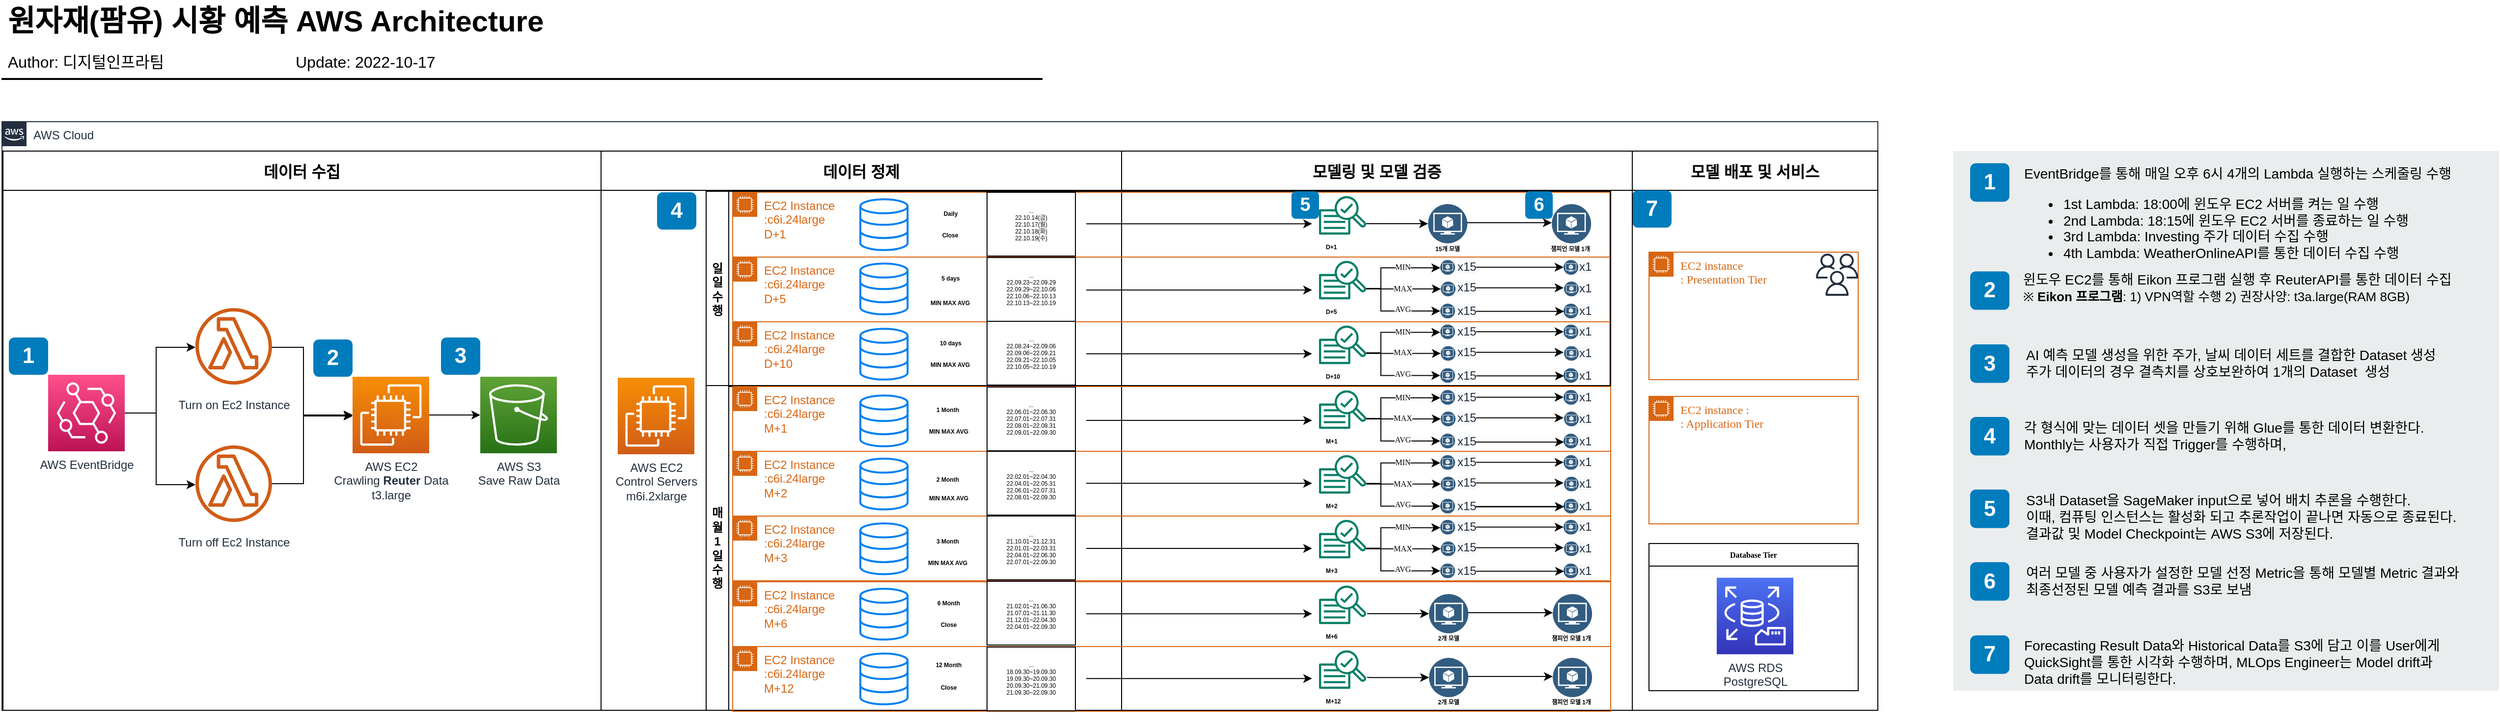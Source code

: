 <mxfile version="20.4.1" type="github">
  <diagram id="Ht1M8jgEwFfnCIfOTk4-" name="As-Is">
    <mxGraphModel dx="2382" dy="1193" grid="1" gridSize="10" guides="1" tooltips="1" connect="1" arrows="1" fold="1" page="1" pageScale="1" pageWidth="1169" pageHeight="827" math="0" shadow="0">
      <root>
        <mxCell id="0" />
        <mxCell id="1" parent="0" />
        <mxCell id="-QjtrjUzRDEMRZ5MF8oH-47" value="원자재(팜유) 시황 예측 AWS Architecture" style="text;html=1;resizable=0;points=[];autosize=1;align=left;verticalAlign=top;spacingTop=-4;fontSize=30;fontStyle=1;labelBackgroundColor=none;" parent="1" vertex="1">
          <mxGeometry x="36.5" y="26.5" width="590" height="40" as="geometry" />
        </mxCell>
        <mxCell id="-QjtrjUzRDEMRZ5MF8oH-48" value="Author: 디지털인프라팀" style="text;html=1;resizable=0;points=[];autosize=1;align=left;verticalAlign=top;spacingTop=-4;fontSize=16;labelBackgroundColor=none;" parent="1" vertex="1">
          <mxGeometry x="36.5" y="76.5" width="190" height="30" as="geometry" />
        </mxCell>
        <mxCell id="SCVMTBWpLvtzJIhz15lM-1" value="" style="line;strokeWidth=2;html=1;fontSize=14;labelBackgroundColor=none;" parent="1" vertex="1">
          <mxGeometry x="32.5" y="101.5" width="1060" height="10" as="geometry" />
        </mxCell>
        <mxCell id="1dBTJliTiQG94aDny_BC-19" value="AWS Cloud" style="points=[[0,0],[0.25,0],[0.5,0],[0.75,0],[1,0],[1,0.25],[1,0.5],[1,0.75],[1,1],[0.75,1],[0.5,1],[0.25,1],[0,1],[0,0.75],[0,0.5],[0,0.25]];outlineConnect=0;gradientColor=none;html=1;whiteSpace=wrap;fontSize=12;fontStyle=0;shape=mxgraph.aws4.group;grIcon=mxgraph.aws4.group_aws_cloud_alt;strokeColor=#232F3E;fillColor=none;verticalAlign=top;align=left;spacingLeft=30;fontColor=#232F3E;dashed=0;labelBackgroundColor=none;container=1;pointerEvents=0;collapsible=0;recursiveResize=0;" parent="1" vertex="1">
          <mxGeometry x="33" y="150" width="1910" height="600" as="geometry" />
        </mxCell>
        <mxCell id="1dBTJliTiQG94aDny_BC-61" value="데이터 수집" style="swimlane;startSize=40;fontSize=16;" parent="1dBTJliTiQG94aDny_BC-19" vertex="1">
          <mxGeometry x="1" y="30" width="609" height="570" as="geometry">
            <mxRectangle x="-30" y="1060" width="120" height="30" as="alternateBounds" />
          </mxGeometry>
        </mxCell>
        <mxCell id="6hlHMrz7loX8VQzPJCg0-3" value="2" style="rounded=1;whiteSpace=wrap;html=1;fillColor=#007CBD;strokeColor=none;fontColor=#FFFFFF;fontStyle=1;fontSize=22;labelBackgroundColor=none;" parent="1dBTJliTiQG94aDny_BC-61" vertex="1">
          <mxGeometry x="316" y="192" width="40" height="38" as="geometry" />
        </mxCell>
        <mxCell id="dCYjzD_zUEwOEs_KfjNQ-6" value="AWS EventBridge" style="sketch=0;points=[[0,0,0],[0.25,0,0],[0.5,0,0],[0.75,0,0],[1,0,0],[0,1,0],[0.25,1,0],[0.5,1,0],[0.75,1,0],[1,1,0],[0,0.25,0],[0,0.5,0],[0,0.75,0],[1,0.25,0],[1,0.5,0],[1,0.75,0]];outlineConnect=0;fontColor=#232F3E;gradientColor=#FF4F8B;gradientDirection=north;fillColor=#BC1356;strokeColor=#ffffff;dashed=0;verticalLabelPosition=bottom;verticalAlign=top;align=center;html=1;fontSize=12;fontStyle=0;aspect=fixed;shape=mxgraph.aws4.resourceIcon;resIcon=mxgraph.aws4.eventbridge;" parent="1dBTJliTiQG94aDny_BC-61" vertex="1">
          <mxGeometry x="46" y="228" width="78" height="78" as="geometry" />
        </mxCell>
        <mxCell id="dCYjzD_zUEwOEs_KfjNQ-7" value="Turn on Ec2 Instance" style="outlineConnect=0;fontColor=#232F3E;gradientColor=none;fillColor=#D05C17;strokeColor=none;dashed=0;verticalLabelPosition=bottom;verticalAlign=top;align=center;html=1;fontSize=12;fontStyle=0;aspect=fixed;pointerEvents=1;shape=mxgraph.aws4.lambda_function;labelBackgroundColor=#ffffff;spacingTop=7;" parent="1dBTJliTiQG94aDny_BC-61" vertex="1">
          <mxGeometry x="196" y="160" width="78" height="78" as="geometry" />
        </mxCell>
        <mxCell id="dCYjzD_zUEwOEs_KfjNQ-8" style="edgeStyle=orthogonalEdgeStyle;rounded=0;orthogonalLoop=1;jettySize=auto;html=1;exitX=1;exitY=0.5;exitDx=0;exitDy=0;exitPerimeter=0;" parent="1dBTJliTiQG94aDny_BC-61" source="dCYjzD_zUEwOEs_KfjNQ-6" target="dCYjzD_zUEwOEs_KfjNQ-7" edge="1">
          <mxGeometry relative="1" as="geometry">
            <Array as="points">
              <mxPoint x="156" y="267" />
              <mxPoint x="156" y="200" />
            </Array>
          </mxGeometry>
        </mxCell>
        <mxCell id="dCYjzD_zUEwOEs_KfjNQ-11" value="Turn off Ec2 Instance" style="outlineConnect=0;fontColor=#232F3E;gradientColor=none;fillColor=#D05C17;strokeColor=none;dashed=0;verticalLabelPosition=bottom;verticalAlign=top;align=center;html=1;fontSize=12;fontStyle=0;aspect=fixed;pointerEvents=1;shape=mxgraph.aws4.lambda_function;labelBackgroundColor=#ffffff;spacingTop=7;" parent="1dBTJliTiQG94aDny_BC-61" vertex="1">
          <mxGeometry x="196" y="300" width="78" height="78" as="geometry" />
        </mxCell>
        <mxCell id="dCYjzD_zUEwOEs_KfjNQ-12" style="edgeStyle=orthogonalEdgeStyle;rounded=0;orthogonalLoop=1;jettySize=auto;html=1;" parent="1dBTJliTiQG94aDny_BC-61" source="dCYjzD_zUEwOEs_KfjNQ-6" target="dCYjzD_zUEwOEs_KfjNQ-11" edge="1">
          <mxGeometry relative="1" as="geometry">
            <Array as="points">
              <mxPoint x="156" y="267" />
              <mxPoint x="156" y="340" />
            </Array>
          </mxGeometry>
        </mxCell>
        <mxCell id="dCYjzD_zUEwOEs_KfjNQ-17" style="edgeStyle=orthogonalEdgeStyle;rounded=0;orthogonalLoop=1;jettySize=auto;html=1;" parent="1dBTJliTiQG94aDny_BC-61" source="dCYjzD_zUEwOEs_KfjNQ-7" target="CtUr043-NP_PtcqY4t4r-4" edge="1">
          <mxGeometry relative="1" as="geometry">
            <mxPoint x="356" y="140.026" as="targetPoint" />
            <Array as="points">
              <mxPoint x="306" y="200" />
              <mxPoint x="306" y="269" />
            </Array>
          </mxGeometry>
        </mxCell>
        <mxCell id="dCYjzD_zUEwOEs_KfjNQ-18" style="edgeStyle=orthogonalEdgeStyle;rounded=0;orthogonalLoop=1;jettySize=auto;html=1;" parent="1dBTJliTiQG94aDny_BC-61" source="dCYjzD_zUEwOEs_KfjNQ-11" target="CtUr043-NP_PtcqY4t4r-4" edge="1">
          <mxGeometry relative="1" as="geometry">
            <mxPoint x="356" y="170.026" as="targetPoint" />
            <Array as="points">
              <mxPoint x="306" y="339" />
              <mxPoint x="306" y="270" />
            </Array>
          </mxGeometry>
        </mxCell>
        <mxCell id="6hlHMrz7loX8VQzPJCg0-2" value="1" style="rounded=1;whiteSpace=wrap;html=1;fillColor=#007CBD;strokeColor=none;fontColor=#FFFFFF;fontStyle=1;fontSize=22;labelBackgroundColor=none;" parent="1dBTJliTiQG94aDny_BC-61" vertex="1">
          <mxGeometry x="6" y="190" width="40" height="38" as="geometry" />
        </mxCell>
        <mxCell id="CtUr043-NP_PtcqY4t4r-4" value="AWS EC2&lt;br&gt;Crawling&amp;nbsp;&lt;b&gt;Reuter&amp;nbsp;&lt;/b&gt;Data&lt;br&gt;t3.large" style="sketch=0;points=[[0,0,0],[0.25,0,0],[0.5,0,0],[0.75,0,0],[1,0,0],[0,1,0],[0.25,1,0],[0.5,1,0],[0.75,1,0],[1,1,0],[0,0.25,0],[0,0.5,0],[0,0.75,0],[1,0.25,0],[1,0.5,0],[1,0.75,0]];outlineConnect=0;fontColor=#232F3E;gradientColor=#F78E04;gradientDirection=north;fillColor=#D05C17;strokeColor=#ffffff;dashed=0;verticalLabelPosition=bottom;verticalAlign=top;align=center;html=1;fontSize=12;fontStyle=0;aspect=fixed;shape=mxgraph.aws4.resourceIcon;resIcon=mxgraph.aws4.ec2;" parent="1dBTJliTiQG94aDny_BC-61" vertex="1">
          <mxGeometry x="356" y="230" width="78" height="78" as="geometry" />
        </mxCell>
        <mxCell id="1dBTJliTiQG94aDny_BC-4" value="AWS S3&lt;br&gt;Save Raw Data" style="sketch=0;points=[[0,0,0],[0.25,0,0],[0.5,0,0],[0.75,0,0],[1,0,0],[0,1,0],[0.25,1,0],[0.5,1,0],[0.75,1,0],[1,1,0],[0,0.25,0],[0,0.5,0],[0,0.75,0],[1,0.25,0],[1,0.5,0],[1,0.75,0]];outlineConnect=0;fontColor=#232F3E;gradientColor=#60A337;gradientDirection=north;fillColor=#277116;strokeColor=#ffffff;dashed=0;verticalLabelPosition=bottom;verticalAlign=top;align=center;html=1;fontSize=12;fontStyle=0;aspect=fixed;shape=mxgraph.aws4.resourceIcon;resIcon=mxgraph.aws4.s3;" parent="1dBTJliTiQG94aDny_BC-61" vertex="1">
          <mxGeometry x="486" y="230" width="78" height="78" as="geometry" />
        </mxCell>
        <mxCell id="5yS98mvfxcx_hgTfGWl0-2" style="edgeStyle=orthogonalEdgeStyle;rounded=0;orthogonalLoop=1;jettySize=auto;html=1;entryX=0;entryY=0.5;entryDx=0;entryDy=0;entryPerimeter=0;" parent="1dBTJliTiQG94aDny_BC-61" source="CtUr043-NP_PtcqY4t4r-4" target="1dBTJliTiQG94aDny_BC-4" edge="1">
          <mxGeometry relative="1" as="geometry" />
        </mxCell>
        <mxCell id="fDPqptrDir9NB2lIaO5J-1" value="3" style="rounded=1;whiteSpace=wrap;html=1;fillColor=#007CBD;strokeColor=none;fontColor=#FFFFFF;fontStyle=1;fontSize=22;labelBackgroundColor=none;" parent="1dBTJliTiQG94aDny_BC-61" vertex="1">
          <mxGeometry x="446" y="190" width="40" height="38" as="geometry" />
        </mxCell>
        <mxCell id="dCYjzD_zUEwOEs_KfjNQ-34" value="모델 배포 및 서비스" style="swimlane;startSize=40;fontSize=16;align=center;verticalAlign=middle;" parent="1dBTJliTiQG94aDny_BC-19" vertex="1">
          <mxGeometry x="1660" y="30" width="250" height="570" as="geometry">
            <mxRectangle x="731" y="30" width="120" height="30" as="alternateBounds" />
          </mxGeometry>
        </mxCell>
        <mxCell id="FTdMu0rv-jqPg10kDiAU-153" value="7" style="rounded=1;whiteSpace=wrap;html=1;fillColor=#007CBD;strokeColor=none;fontColor=#FFFFFF;fontStyle=1;fontSize=22;labelBackgroundColor=none;" parent="dCYjzD_zUEwOEs_KfjNQ-34" vertex="1">
          <mxGeometry y="40" width="40" height="38" as="geometry" />
        </mxCell>
        <mxCell id="5yS98mvfxcx_hgTfGWl0-482" value="EC2 instance&lt;br&gt;: Presentation Tier" style="points=[[0,0],[0.25,0],[0.5,0],[0.75,0],[1,0],[1,0.25],[1,0.5],[1,0.75],[1,1],[0.75,1],[0.5,1],[0.25,1],[0,1],[0,0.75],[0,0.5],[0,0.25]];outlineConnect=0;gradientColor=none;html=1;whiteSpace=wrap;fontSize=12;fontStyle=0;container=1;pointerEvents=0;collapsible=0;recursiveResize=0;shape=mxgraph.aws4.group;grIcon=mxgraph.aws4.group_ec2_instance_contents;strokeColor=#D86613;fillColor=none;verticalAlign=top;align=left;spacingLeft=30;fontColor=#D86613;dashed=0;fontFamily=Tahoma;" parent="dCYjzD_zUEwOEs_KfjNQ-34" vertex="1">
          <mxGeometry x="17" y="103" width="213" height="130" as="geometry" />
        </mxCell>
        <mxCell id="5yS98mvfxcx_hgTfGWl0-488" value="" style="shape=image;verticalLabelPosition=bottom;labelBackgroundColor=default;verticalAlign=top;aspect=fixed;imageAspect=0;image=https://acquven.com/blog/02/images/angular.jpg;" parent="5yS98mvfxcx_hgTfGWl0-482" vertex="1">
          <mxGeometry x="40" y="41" width="126.42" height="83.14" as="geometry" />
        </mxCell>
        <mxCell id="5yS98mvfxcx_hgTfGWl0-490" value="" style="sketch=0;outlineConnect=0;fontColor=#232F3E;gradientColor=none;fillColor=#232F3D;strokeColor=none;dashed=0;verticalLabelPosition=bottom;verticalAlign=top;align=center;html=1;fontSize=12;fontStyle=0;aspect=fixed;pointerEvents=1;shape=mxgraph.aws4.users;fontFamily=Tahoma;" parent="5yS98mvfxcx_hgTfGWl0-482" vertex="1">
          <mxGeometry x="170" y="1.5" width="43" height="43" as="geometry" />
        </mxCell>
        <mxCell id="5yS98mvfxcx_hgTfGWl0-484" value="EC2 instance :&lt;br&gt;: Application Tier" style="points=[[0,0],[0.25,0],[0.5,0],[0.75,0],[1,0],[1,0.25],[1,0.5],[1,0.75],[1,1],[0.75,1],[0.5,1],[0.25,1],[0,1],[0,0.75],[0,0.5],[0,0.25]];outlineConnect=0;gradientColor=none;html=1;whiteSpace=wrap;fontSize=12;fontStyle=0;container=1;pointerEvents=0;collapsible=0;recursiveResize=0;shape=mxgraph.aws4.group;grIcon=mxgraph.aws4.group_ec2_instance_contents;strokeColor=#D86613;fillColor=none;verticalAlign=top;align=left;spacingLeft=30;fontColor=#D86613;dashed=0;fontFamily=Tahoma;" parent="dCYjzD_zUEwOEs_KfjNQ-34" vertex="1">
          <mxGeometry x="17" y="250" width="213" height="130" as="geometry" />
        </mxCell>
        <mxCell id="5yS98mvfxcx_hgTfGWl0-489" value="" style="shape=image;verticalLabelPosition=bottom;labelBackgroundColor=default;verticalAlign=top;aspect=fixed;imageAspect=0;image=https://images.velog.io/images/galaxy/post/b501f325-1810-4e26-962e-e66ca0b94ca9/image.png;" parent="5yS98mvfxcx_hgTfGWl0-484" vertex="1">
          <mxGeometry x="20" y="41.26" width="169.2" height="88.74" as="geometry" />
        </mxCell>
        <mxCell id="5yS98mvfxcx_hgTfGWl0-486" value="Database Tier" style="swimlane;fontFamily=Tahoma;fontSize=8;" parent="dCYjzD_zUEwOEs_KfjNQ-34" vertex="1">
          <mxGeometry x="17" y="400" width="213" height="150" as="geometry" />
        </mxCell>
        <mxCell id="pEg31mfBv90CwenNYa6Y-13" value="AWS RDS&lt;br&gt;PostgreSQL" style="sketch=0;points=[[0,0,0],[0.25,0,0],[0.5,0,0],[0.75,0,0],[1,0,0],[0,1,0],[0.25,1,0],[0.5,1,0],[0.75,1,0],[1,1,0],[0,0.25,0],[0,0.5,0],[0,0.75,0],[1,0.25,0],[1,0.5,0],[1,0.75,0]];outlineConnect=0;fontColor=#232F3E;gradientColor=#4D72F3;gradientDirection=north;fillColor=#3334B9;strokeColor=#ffffff;dashed=0;verticalLabelPosition=bottom;verticalAlign=top;align=center;html=1;fontSize=12;fontStyle=0;aspect=fixed;shape=mxgraph.aws4.resourceIcon;resIcon=mxgraph.aws4.rds_on_vmware;" parent="5yS98mvfxcx_hgTfGWl0-486" vertex="1">
          <mxGeometry x="69" y="34.84" width="78" height="78" as="geometry" />
        </mxCell>
        <mxCell id="FTdMu0rv-jqPg10kDiAU-1" value="데이터 정제" style="swimlane;startSize=40;fontSize=16;" parent="1dBTJliTiQG94aDny_BC-19" vertex="1">
          <mxGeometry x="610" y="30" width="530" height="570" as="geometry">
            <mxRectangle x="731" y="30" width="120" height="30" as="alternateBounds" />
          </mxGeometry>
        </mxCell>
        <mxCell id="FTdMu0rv-jqPg10kDiAU-12" value="4" style="rounded=1;whiteSpace=wrap;html=1;fillColor=#007CBD;strokeColor=none;fontColor=#FFFFFF;fontStyle=1;fontSize=22;labelBackgroundColor=none;" parent="FTdMu0rv-jqPg10kDiAU-1" vertex="1">
          <mxGeometry x="57" y="42" width="40" height="38" as="geometry" />
        </mxCell>
        <mxCell id="PICH4eGZXNcVyW1QB_zY-1" value="AWS EC2&lt;br&gt;Control Servers&lt;br&gt;m6i.2xlarge" style="sketch=0;points=[[0,0,0],[0.25,0,0],[0.5,0,0],[0.75,0,0],[1,0,0],[0,1,0],[0.25,1,0],[0.5,1,0],[0.75,1,0],[1,1,0],[0,0.25,0],[0,0.5,0],[0,0.75,0],[1,0.25,0],[1,0.5,0],[1,0.75,0]];outlineConnect=0;fontColor=#232F3E;gradientColor=#F78E04;gradientDirection=north;fillColor=#D05C17;strokeColor=#ffffff;dashed=0;verticalLabelPosition=bottom;verticalAlign=top;align=center;html=1;fontSize=12;fontStyle=0;aspect=fixed;shape=mxgraph.aws4.resourceIcon;resIcon=mxgraph.aws4.ec2;" vertex="1" parent="FTdMu0rv-jqPg10kDiAU-1">
          <mxGeometry x="17" y="231" width="78" height="78" as="geometry" />
        </mxCell>
        <mxCell id="dCYjzD_zUEwOEs_KfjNQ-3" value="모델링 및 모델 검증" style="swimlane;startSize=40;fontSize=16;strokeColor=#000000;" parent="1dBTJliTiQG94aDny_BC-19" vertex="1">
          <mxGeometry x="1140" y="30" width="520" height="570" as="geometry">
            <mxRectangle x="1140" y="30" width="120" height="30" as="alternateBounds" />
          </mxGeometry>
        </mxCell>
        <mxCell id="5yS98mvfxcx_hgTfGWl0-152" value="일일 수행" style="swimlane;direction=north;whiteSpace=wrap;" parent="dCYjzD_zUEwOEs_KfjNQ-3" vertex="1">
          <mxGeometry x="-423" y="41" width="921" height="199" as="geometry" />
        </mxCell>
        <mxCell id="5yS98mvfxcx_hgTfGWl0-211" value="EC2 Instance&lt;br&gt;:c6i.24large&lt;br&gt;D+10" style="points=[[0,0],[0.25,0],[0.5,0],[0.75,0],[1,0],[1,0.25],[1,0.5],[1,0.75],[1,1],[0.75,1],[0.5,1],[0.25,1],[0,1],[0,0.75],[0,0.5],[0,0.25]];outlineConnect=0;gradientColor=none;html=1;whiteSpace=wrap;fontSize=12;fontStyle=0;container=0;pointerEvents=0;collapsible=0;recursiveResize=0;shape=mxgraph.aws4.group;grIcon=mxgraph.aws4.group_ec2_instance_contents;strokeColor=#D86613;fillColor=none;verticalAlign=top;align=left;spacingLeft=30;fontColor=#D86613;dashed=0;" parent="5yS98mvfxcx_hgTfGWl0-152" vertex="1">
          <mxGeometry x="27" y="133" width="893" height="66" as="geometry" />
        </mxCell>
        <mxCell id="5yS98mvfxcx_hgTfGWl0-191" value="EC2 Instance&lt;br&gt;:c6i.24large&lt;br&gt;D+5" style="points=[[0,0],[0.25,0],[0.5,0],[0.75,0],[1,0],[1,0.25],[1,0.5],[1,0.75],[1,1],[0.75,1],[0.5,1],[0.25,1],[0,1],[0,0.75],[0,0.5],[0,0.25]];outlineConnect=0;gradientColor=none;html=1;whiteSpace=wrap;fontSize=12;fontStyle=0;container=0;pointerEvents=0;collapsible=0;recursiveResize=0;shape=mxgraph.aws4.group;grIcon=mxgraph.aws4.group_ec2_instance_contents;strokeColor=#D86613;fillColor=none;verticalAlign=top;align=left;spacingLeft=30;fontColor=#D86613;dashed=0;" parent="5yS98mvfxcx_hgTfGWl0-152" vertex="1">
          <mxGeometry x="27" y="67" width="893" height="66" as="geometry" />
        </mxCell>
        <mxCell id="5yS98mvfxcx_hgTfGWl0-153" value="EC2 Instance &lt;br&gt;:c6i.24large&lt;br&gt;D+1" style="points=[[0,0],[0.25,0],[0.5,0],[0.75,0],[1,0],[1,0.25],[1,0.5],[1,0.75],[1,1],[0.75,1],[0.5,1],[0.25,1],[0,1],[0,0.75],[0,0.5],[0,0.25]];outlineConnect=0;gradientColor=none;html=1;whiteSpace=wrap;fontSize=12;fontStyle=0;container=0;pointerEvents=0;collapsible=0;recursiveResize=0;shape=mxgraph.aws4.group;grIcon=mxgraph.aws4.group_ec2_instance_contents;strokeColor=#D86613;fillColor=none;verticalAlign=top;align=left;spacingLeft=30;fontColor=#D86613;dashed=0;" parent="5yS98mvfxcx_hgTfGWl0-152" vertex="1">
          <mxGeometry x="27" y="1" width="893" height="66" as="geometry" />
        </mxCell>
        <mxCell id="5yS98mvfxcx_hgTfGWl0-648" value="" style="html=1;verticalLabelPosition=bottom;align=center;labelBackgroundColor=#ffffff;verticalAlign=top;strokeWidth=2;strokeColor=#0080F0;shadow=0;dashed=0;shape=mxgraph.ios7.icons.data;" parent="5yS98mvfxcx_hgTfGWl0-152" vertex="1">
          <mxGeometry x="157" y="8.08" width="48.11" height="51.85" as="geometry" />
        </mxCell>
        <mxCell id="5yS98mvfxcx_hgTfGWl0-657" value="" style="html=1;verticalLabelPosition=bottom;align=center;labelBackgroundColor=#ffffff;verticalAlign=top;strokeWidth=2;strokeColor=#0080F0;shadow=0;dashed=0;shape=mxgraph.ios7.icons.data;" parent="5yS98mvfxcx_hgTfGWl0-152" vertex="1">
          <mxGeometry x="157" y="73.58" width="48.11" height="51.85" as="geometry" />
        </mxCell>
        <mxCell id="5yS98mvfxcx_hgTfGWl0-658" value="" style="html=1;verticalLabelPosition=bottom;align=center;labelBackgroundColor=#ffffff;verticalAlign=top;strokeWidth=2;strokeColor=#0080F0;shadow=0;dashed=0;shape=mxgraph.ios7.icons.data;" parent="5yS98mvfxcx_hgTfGWl0-152" vertex="1">
          <mxGeometry x="157" y="140.07" width="48.11" height="51.85" as="geometry" />
        </mxCell>
        <mxCell id="5yS98mvfxcx_hgTfGWl0-649" value="Daily" style="text;html=1;strokeColor=none;fillColor=none;align=center;verticalAlign=middle;whiteSpace=wrap;rounded=0;fontStyle=1;fontSize=6;fontFamily=Helvetica;" parent="5yS98mvfxcx_hgTfGWl0-152" vertex="1">
          <mxGeometry x="218.5" y="8.08" width="60" height="30" as="geometry" />
        </mxCell>
        <mxCell id="5yS98mvfxcx_hgTfGWl0-650" value="Close" style="text;html=1;strokeColor=none;fillColor=none;align=center;verticalAlign=middle;whiteSpace=wrap;rounded=0;fontStyle=1;fontSize=6;fontFamily=Helvetica;" parent="5yS98mvfxcx_hgTfGWl0-152" vertex="1">
          <mxGeometry x="207" y="29.93" width="83" height="30" as="geometry" />
        </mxCell>
        <mxCell id="5yS98mvfxcx_hgTfGWl0-671" value="...&lt;br&gt;22.10.14(금)&lt;br&gt;22.10.17(월)&lt;br&gt;22.10.18(화)&lt;br&gt;22.10.19(수)" style="shape=note;whiteSpace=wrap;html=1;backgroundOutline=1;darkOpacity=0.05;fontSize=6;size=0;" parent="5yS98mvfxcx_hgTfGWl0-152" vertex="1">
          <mxGeometry x="286.01" y="1" width="90" height="65" as="geometry" />
        </mxCell>
        <mxCell id="5yS98mvfxcx_hgTfGWl0-672" value="...&lt;br&gt;22.09.23~22.09.29&lt;br&gt;22.09.29~22.10.06&lt;br&gt;22.10.06~22.10.13&lt;br&gt;22.10.13~22.10.19" style="shape=note;whiteSpace=wrap;html=1;backgroundOutline=1;darkOpacity=0.05;fontSize=6;size=0;" parent="5yS98mvfxcx_hgTfGWl0-152" vertex="1">
          <mxGeometry x="286.01" y="67.5" width="90" height="65" as="geometry" />
        </mxCell>
        <mxCell id="5yS98mvfxcx_hgTfGWl0-673" value="...&lt;br&gt;22.08.24~22.09.06&lt;br&gt;22.09.06~22.09.21&lt;br&gt;22.09.21~22.10.05&lt;br&gt;22.10.05~22.10.19" style="shape=note;whiteSpace=wrap;html=1;backgroundOutline=1;darkOpacity=0.05;fontSize=6;size=0;" parent="5yS98mvfxcx_hgTfGWl0-152" vertex="1">
          <mxGeometry x="286" y="132.5" width="90" height="65" as="geometry" />
        </mxCell>
        <mxCell id="5yS98mvfxcx_hgTfGWl0-676" value="" style="endArrow=classic;html=1;rounded=0;fontFamily=Tahoma;fontSize=8;startSize=1;jumpSize=4;" parent="5yS98mvfxcx_hgTfGWl0-152" edge="1">
          <mxGeometry width="50" height="50" relative="1" as="geometry">
            <mxPoint x="387" y="33.08" as="sourcePoint" />
            <mxPoint x="617" y="33.08" as="targetPoint" />
          </mxGeometry>
        </mxCell>
        <mxCell id="5yS98mvfxcx_hgTfGWl0-677" value="" style="endArrow=classic;html=1;rounded=0;fontFamily=Tahoma;fontSize=8;startSize=1;jumpSize=4;" parent="5yS98mvfxcx_hgTfGWl0-152" edge="1">
          <mxGeometry width="50" height="50" relative="1" as="geometry">
            <mxPoint x="387" y="100.58" as="sourcePoint" />
            <mxPoint x="617" y="100.58" as="targetPoint" />
          </mxGeometry>
        </mxCell>
        <mxCell id="5yS98mvfxcx_hgTfGWl0-678" value="" style="endArrow=classic;html=1;rounded=0;fontFamily=Tahoma;fontSize=8;startSize=1;jumpSize=4;" parent="5yS98mvfxcx_hgTfGWl0-152" edge="1">
          <mxGeometry width="50" height="50" relative="1" as="geometry">
            <mxPoint x="387" y="165.58" as="sourcePoint" />
            <mxPoint x="617" y="165.58" as="targetPoint" />
          </mxGeometry>
        </mxCell>
        <mxCell id="5yS98mvfxcx_hgTfGWl0-684" value="MIN MAX AVG" style="text;html=1;strokeColor=none;fillColor=none;align=center;verticalAlign=middle;whiteSpace=wrap;rounded=0;fontStyle=1;fontSize=6;fontFamily=Helvetica;" parent="5yS98mvfxcx_hgTfGWl0-152" vertex="1">
          <mxGeometry x="207" y="98.85" width="83" height="30" as="geometry" />
        </mxCell>
        <mxCell id="5yS98mvfxcx_hgTfGWl0-685" value="5 days" style="text;html=1;strokeColor=none;fillColor=none;align=center;verticalAlign=middle;whiteSpace=wrap;rounded=0;fontStyle=1;fontSize=6;fontFamily=Helvetica;" parent="5yS98mvfxcx_hgTfGWl0-152" vertex="1">
          <mxGeometry x="218.5" y="73.58" width="60" height="30" as="geometry" />
        </mxCell>
        <mxCell id="5yS98mvfxcx_hgTfGWl0-686" value="MIN MAX AVG" style="text;html=1;strokeColor=none;fillColor=none;align=center;verticalAlign=middle;whiteSpace=wrap;rounded=0;fontStyle=1;fontSize=6;fontFamily=Helvetica;" parent="5yS98mvfxcx_hgTfGWl0-152" vertex="1">
          <mxGeometry x="207" y="161.92" width="83" height="30" as="geometry" />
        </mxCell>
        <mxCell id="5yS98mvfxcx_hgTfGWl0-687" value="10 days" style="text;html=1;strokeColor=none;fillColor=none;align=center;verticalAlign=middle;whiteSpace=wrap;rounded=0;fontStyle=1;fontSize=6;fontFamily=Helvetica;" parent="5yS98mvfxcx_hgTfGWl0-152" vertex="1">
          <mxGeometry x="218.5" y="140.07" width="60" height="30" as="geometry" />
        </mxCell>
        <mxCell id="5yS98mvfxcx_hgTfGWl0-496" value="15개 모델" style="text;html=1;strokeColor=none;fillColor=none;align=center;verticalAlign=middle;whiteSpace=wrap;rounded=0;fontStyle=1;fontSize=6;fontFamily=Helvetica;" parent="5yS98mvfxcx_hgTfGWl0-152" vertex="1">
          <mxGeometry x="725" y="43.58" width="60" height="30" as="geometry" />
        </mxCell>
        <mxCell id="5yS98mvfxcx_hgTfGWl0-497" value="챔피언 모델 1개" style="text;html=1;strokeColor=none;fillColor=none;align=center;verticalAlign=middle;whiteSpace=wrap;rounded=0;fontStyle=1;fontSize=6;fontFamily=Helvetica;" parent="5yS98mvfxcx_hgTfGWl0-152" vertex="1">
          <mxGeometry x="840" y="43.58" width="80" height="30" as="geometry" />
        </mxCell>
        <mxCell id="fDPqptrDir9NB2lIaO5J-3" value="6" style="rounded=1;whiteSpace=wrap;html=1;fillColor=#007CBD;strokeColor=none;fontColor=#FFFFFF;fontStyle=1;fontSize=19;labelBackgroundColor=none;" parent="5yS98mvfxcx_hgTfGWl0-152" vertex="1">
          <mxGeometry x="834" width="28" height="28" as="geometry" />
        </mxCell>
        <mxCell id="fDPqptrDir9NB2lIaO5J-2" value="5" style="rounded=1;whiteSpace=wrap;html=1;fillColor=#007CBD;strokeColor=none;fontColor=#FFFFFF;fontStyle=1;fontSize=19;labelBackgroundColor=none;" parent="5yS98mvfxcx_hgTfGWl0-152" vertex="1">
          <mxGeometry x="596" width="28" height="28" as="geometry" />
        </mxCell>
        <mxCell id="5yS98mvfxcx_hgTfGWl0-251" value="매월 1&#xa;일 수행" style="swimlane;direction=north;whiteSpace=wrap;" parent="dCYjzD_zUEwOEs_KfjNQ-3" vertex="1">
          <mxGeometry x="-423" y="239" width="921" height="331" as="geometry">
            <mxRectangle x="87" y="239" width="80" height="40" as="alternateBounds" />
          </mxGeometry>
        </mxCell>
        <mxCell id="6hlHMrz7loX8VQzPJCg0-1" value="Update: 2022-10-17" style="text;html=1;resizable=0;points=[];autosize=1;align=left;verticalAlign=top;spacingTop=-4;fontSize=16;labelBackgroundColor=none;" parent="1" vertex="1">
          <mxGeometry x="330" y="76.5" width="170" height="30" as="geometry" />
        </mxCell>
        <mxCell id="CtUr043-NP_PtcqY4t4r-3" value="" style="group" parent="1" vertex="1" connectable="0">
          <mxGeometry x="2020" y="180" width="555.5" height="550" as="geometry" />
        </mxCell>
        <mxCell id="Gu6WN1yIWV0_MbR31gMe-1" value="" style="rounded=0;whiteSpace=wrap;html=1;fillColor=#EAEDED;fontSize=22;fontColor=#FFFFFF;strokeColor=none;labelBackgroundColor=none;" parent="CtUr043-NP_PtcqY4t4r-3" vertex="1">
          <mxGeometry width="555.5" height="550" as="geometry" />
        </mxCell>
        <mxCell id="-QjtrjUzRDEMRZ5MF8oH-36" value="1" style="rounded=1;whiteSpace=wrap;html=1;fillColor=#007CBD;strokeColor=none;fontColor=#FFFFFF;fontStyle=1;fontSize=22;labelBackgroundColor=none;" parent="CtUr043-NP_PtcqY4t4r-3" vertex="1">
          <mxGeometry x="17" y="12.383" width="40" height="39.212" as="geometry" />
        </mxCell>
        <mxCell id="-QjtrjUzRDEMRZ5MF8oH-37" value="2" style="rounded=1;whiteSpace=wrap;html=1;fillColor=#007CBD;strokeColor=none;fontColor=#FFFFFF;fontStyle=1;fontSize=22;labelBackgroundColor=none;" parent="CtUr043-NP_PtcqY4t4r-3" vertex="1">
          <mxGeometry x="17" y="122.576" width="40" height="39.212" as="geometry" />
        </mxCell>
        <mxCell id="-QjtrjUzRDEMRZ5MF8oH-38" value="3" style="rounded=1;whiteSpace=wrap;html=1;fillColor=#007CBD;strokeColor=none;fontColor=#FFFFFF;fontStyle=1;fontSize=22;labelBackgroundColor=none;" parent="CtUr043-NP_PtcqY4t4r-3" vertex="1">
          <mxGeometry x="17" y="197" width="40" height="39.212" as="geometry" />
        </mxCell>
        <mxCell id="-QjtrjUzRDEMRZ5MF8oH-39" value="4" style="rounded=1;whiteSpace=wrap;html=1;fillColor=#007CBD;strokeColor=none;fontColor=#FFFFFF;fontStyle=1;fontSize=22;labelBackgroundColor=none;" parent="CtUr043-NP_PtcqY4t4r-3" vertex="1">
          <mxGeometry x="17" y="271" width="40" height="39.212" as="geometry" />
        </mxCell>
        <mxCell id="-QjtrjUzRDEMRZ5MF8oH-40" value="5" style="rounded=1;whiteSpace=wrap;html=1;fillColor=#007CBD;strokeColor=none;fontColor=#FFFFFF;fontStyle=1;fontSize=22;labelBackgroundColor=none;" parent="CtUr043-NP_PtcqY4t4r-3" vertex="1">
          <mxGeometry x="17" y="345" width="40" height="39.212" as="geometry" />
        </mxCell>
        <mxCell id="-QjtrjUzRDEMRZ5MF8oH-41" value="6" style="rounded=1;whiteSpace=wrap;html=1;fillColor=#007CBD;strokeColor=none;fontColor=#FFFFFF;fontStyle=1;fontSize=22;labelBackgroundColor=none;" parent="CtUr043-NP_PtcqY4t4r-3" vertex="1">
          <mxGeometry x="17" y="419" width="40" height="39.212" as="geometry" />
        </mxCell>
        <mxCell id="-QjtrjUzRDEMRZ5MF8oH-42" value="7" style="rounded=1;whiteSpace=wrap;html=1;fillColor=#007CBD;strokeColor=none;fontColor=#FFFFFF;fontStyle=1;fontSize=22;labelBackgroundColor=none;" parent="CtUr043-NP_PtcqY4t4r-3" vertex="1">
          <mxGeometry x="17" y="493.613" width="40" height="39.212" as="geometry" />
        </mxCell>
        <mxCell id="SCVMTBWpLvtzJIhz15lM-6" value="EventBridge를 통해&lt;span&gt;&amp;nbsp;매일 오후 6시 4개의 Lambda 실행하는 스케줄링 수행&lt;br&gt;&lt;ul&gt;&lt;li&gt;&lt;span&gt;1st Lambda: 18:00에 윈도우 EC2 서버를 켜는 일 수행&lt;/span&gt;&lt;/li&gt;&lt;li&gt;2nd Lambda: 18:15에 윈도우 EC2 서버를 종료하는 일 수행&lt;/li&gt;&lt;li&gt;3rd Lambda: Investing 주가 데이터 수집 수행&lt;/li&gt;&lt;li&gt;4th Lambda: WeatherOnlineAPI를 통한 데이터 수집 수행&lt;/li&gt;&lt;/ul&gt;&lt;/span&gt;" style="text;html=1;align=left;verticalAlign=top;spacingTop=-4;fontSize=14;labelBackgroundColor=none;whiteSpace=wrap;" parent="CtUr043-NP_PtcqY4t4r-3" vertex="1">
          <mxGeometry x="70" y="12.38" width="480" height="101.13" as="geometry" />
        </mxCell>
        <mxCell id="SCVMTBWpLvtzJIhz15lM-7" value="윈도우 EC2를 통해 Eikon 프로그램 실행 후 ReuterAPI를 통한 데이터 수집&lt;br&gt;&lt;font style=&quot;font-size: 13px;&quot;&gt;※&amp;nbsp;&lt;b&gt;Eikon 프로그램&lt;/b&gt;:&lt;span style=&quot;background-color: initial;&quot;&gt;&amp;nbsp;1) VPN역할 수행 2)&lt;/span&gt;&lt;span style=&quot;background-color: initial;&quot;&gt;&amp;nbsp;권장사양: t3a.large(RAM 8GB)&lt;/span&gt;&lt;span style=&quot;background-color: initial;&quot;&gt;&lt;br&gt;&lt;/span&gt;&lt;/font&gt;" style="text;html=1;align=left;verticalAlign=top;spacingTop=-4;fontSize=14;labelBackgroundColor=none;whiteSpace=wrap;" parent="CtUr043-NP_PtcqY4t4r-3" vertex="1">
          <mxGeometry x="69" y="120" width="486.5" height="40" as="geometry" />
        </mxCell>
        <mxCell id="SCVMTBWpLvtzJIhz15lM-9" value="&lt;span&gt;AI 예측 모델 생성을 위한 주가, 날씨 데이터 세트를 결합한&amp;nbsp;&lt;/span&gt;Dataset 생성&lt;br&gt;주가 데이터의 경우 결측치를 상호보완하여 1개의 Dataset&amp;nbsp;&amp;nbsp;생성" style="text;html=1;align=left;verticalAlign=top;spacingTop=-4;fontSize=14;labelBackgroundColor=none;whiteSpace=wrap;" parent="CtUr043-NP_PtcqY4t4r-3" vertex="1">
          <mxGeometry x="71.75" y="197" width="481" height="41.28" as="geometry" />
        </mxCell>
        <mxCell id="SCVMTBWpLvtzJIhz15lM-10" value="각 형식에 맞는 데이터 셋을 만들기 위해 Glue를 통한 데이터 변환한다.&lt;br&gt;Monthly는 사용자가 직접 Trigger를 수행하며," style="text;html=1;align=left;verticalAlign=top;spacingTop=-4;fontSize=14;labelBackgroundColor=none;whiteSpace=wrap;" parent="CtUr043-NP_PtcqY4t4r-3" vertex="1">
          <mxGeometry x="70" y="270.997" width="450" height="40.76" as="geometry" />
        </mxCell>
        <mxCell id="SCVMTBWpLvtzJIhz15lM-11" value="S3내 Dataset을 SageMaker input으로&amp;nbsp;넣어 배치 추론을 수행한다.&lt;br&gt;이때, 컴퓨팅 인스턴스는 활성화 되고 추론작업이 끝나면 자동으로 종료된다. 결과값 및 Model Checkpoint는 AWS S3에 저장된다." style="text;html=1;align=left;verticalAlign=top;spacingTop=-4;fontSize=14;labelBackgroundColor=none;whiteSpace=wrap;" parent="CtUr043-NP_PtcqY4t4r-3" vertex="1">
          <mxGeometry x="71.75" y="344.995" width="449" height="40.76" as="geometry" />
        </mxCell>
        <mxCell id="SCVMTBWpLvtzJIhz15lM-13" value="&lt;span&gt;Forecasting Result Data와 Historical Data를 S3에 담고 이를 User에게 QuickSight를 통한 시각화 수행하며, MLOps Engineer는 Model drift과 Data drift를 모니터링한다.&lt;/span&gt;" style="text;html=1;align=left;verticalAlign=top;spacingTop=-4;fontSize=14;labelBackgroundColor=none;whiteSpace=wrap;" parent="CtUr043-NP_PtcqY4t4r-3" vertex="1">
          <mxGeometry x="70" y="492.842" width="449" height="40.76" as="geometry" />
        </mxCell>
        <mxCell id="CtUr043-NP_PtcqY4t4r-2" value="여러 모델 중 사용자가 설정한 모델 선정 Metric을 통해 모델별 Metric 결과와 최종선정된 모델 예측 결과를 S3로 보냄" style="text;html=1;align=left;verticalAlign=top;spacingTop=-4;fontSize=14;labelBackgroundColor=none;whiteSpace=wrap;" parent="CtUr043-NP_PtcqY4t4r-3" vertex="1">
          <mxGeometry x="71.75" y="419.003" width="449" height="40.76" as="geometry" />
        </mxCell>
        <mxCell id="5yS98mvfxcx_hgTfGWl0-491" value="" style="sketch=0;outlineConnect=0;fontColor=#232F3E;gradientColor=none;fillColor=#067F68;strokeColor=none;dashed=0;verticalLabelPosition=bottom;verticalAlign=top;align=center;html=1;fontSize=12;fontStyle=0;aspect=fixed;pointerEvents=1;shape=mxgraph.aws4.sagemaker_train;labelBackgroundColor=none;fontFamily=Helvetica;" parent="1" vertex="1">
          <mxGeometry x="1374" y="225.5" width="48" height="40" as="geometry" />
        </mxCell>
        <mxCell id="5yS98mvfxcx_hgTfGWl0-492" value="" style="aspect=fixed;perimeter=ellipsePerimeter;html=1;align=center;shadow=0;dashed=0;fontColor=#4277BB;labelBackgroundColor=#ffffff;fontSize=12;spacingTop=3;image;image=img/lib/ibm/data/model.svg;" parent="1" vertex="1">
          <mxGeometry x="1485" y="234" width="40" height="40" as="geometry" />
        </mxCell>
        <mxCell id="5yS98mvfxcx_hgTfGWl0-493" style="edgeStyle=orthogonalEdgeStyle;rounded=0;orthogonalLoop=1;jettySize=auto;html=1;" parent="1" edge="1">
          <mxGeometry relative="1" as="geometry">
            <mxPoint x="1422" y="254" as="sourcePoint" />
            <mxPoint x="1485" y="254" as="targetPoint" />
            <Array as="points">
              <mxPoint x="1440" y="254" />
              <mxPoint x="1440" y="254" />
            </Array>
          </mxGeometry>
        </mxCell>
        <mxCell id="5yS98mvfxcx_hgTfGWl0-494" value="" style="aspect=fixed;perimeter=ellipsePerimeter;html=1;align=center;shadow=0;dashed=0;fontColor=#4277BB;labelBackgroundColor=#ffffff;fontSize=12;spacingTop=3;image;image=img/lib/ibm/data/model.svg;" parent="1" vertex="1">
          <mxGeometry x="1611" y="234" width="40" height="40" as="geometry" />
        </mxCell>
        <mxCell id="5yS98mvfxcx_hgTfGWl0-495" style="edgeStyle=orthogonalEdgeStyle;rounded=0;orthogonalLoop=1;jettySize=auto;html=1;" parent="1" edge="1">
          <mxGeometry relative="1" as="geometry">
            <mxPoint x="1525" y="253" as="sourcePoint" />
            <mxPoint x="1611" y="253" as="targetPoint" />
          </mxGeometry>
        </mxCell>
        <mxCell id="5yS98mvfxcx_hgTfGWl0-498" value="&lt;span style=&quot;color: rgb(0, 0, 0); font-family: Helvetica; font-size: 6px; font-style: normal; font-variant-ligatures: normal; font-variant-caps: normal; font-weight: 700; letter-spacing: normal; orphans: 2; text-align: center; text-indent: 0px; text-transform: none; widows: 2; word-spacing: 0px; -webkit-text-stroke-width: 0px; background-color: rgb(248, 249, 250); text-decoration-thickness: initial; text-decoration-style: initial; text-decoration-color: initial; float: none; display: inline !important;&quot;&gt;D+1&lt;/span&gt;" style="text;whiteSpace=wrap;html=1;" parent="1" vertex="1">
          <mxGeometry x="1379" y="262" width="50" height="40" as="geometry" />
        </mxCell>
        <mxCell id="5yS98mvfxcx_hgTfGWl0-499" value="" style="aspect=fixed;perimeter=ellipsePerimeter;html=1;align=center;shadow=0;dashed=0;fontColor=#4277BB;labelBackgroundColor=#ffffff;fontSize=12;spacingTop=3;image;image=img/lib/ibm/data/model.svg;" parent="1" vertex="1">
          <mxGeometry x="1623" y="291" width="15" height="15" as="geometry" />
        </mxCell>
        <mxCell id="5yS98mvfxcx_hgTfGWl0-500" value="" style="aspect=fixed;perimeter=ellipsePerimeter;html=1;align=center;shadow=0;dashed=0;fontColor=#4277BB;labelBackgroundColor=#ffffff;fontSize=12;spacingTop=3;image;image=img/lib/ibm/data/model.svg;" parent="1" vertex="1">
          <mxGeometry x="1623.5" y="313" width="15" height="15" as="geometry" />
        </mxCell>
        <mxCell id="5yS98mvfxcx_hgTfGWl0-501" value="" style="aspect=fixed;perimeter=ellipsePerimeter;html=1;align=center;shadow=0;dashed=0;fontColor=#4277BB;labelBackgroundColor=#ffffff;fontSize=12;spacingTop=3;image;image=img/lib/ibm/data/model.svg;" parent="1" vertex="1">
          <mxGeometry x="1623" y="335.5" width="15" height="15" as="geometry" />
        </mxCell>
        <mxCell id="5yS98mvfxcx_hgTfGWl0-502" style="edgeStyle=orthogonalEdgeStyle;rounded=0;orthogonalLoop=1;jettySize=auto;html=1;entryX=0;entryY=0.5;entryDx=0;entryDy=0;fontFamily=Tahoma;fontSize=8;" parent="1" source="5yS98mvfxcx_hgTfGWl0-506" target="5yS98mvfxcx_hgTfGWl0-511" edge="1">
          <mxGeometry relative="1" as="geometry">
            <Array as="points">
              <mxPoint x="1460" y="320" />
            </Array>
          </mxGeometry>
        </mxCell>
        <mxCell id="5yS98mvfxcx_hgTfGWl0-503" value="MAX" style="edgeLabel;html=1;align=center;verticalAlign=middle;resizable=0;points=[];fontSize=8;fontFamily=Tahoma;" parent="5yS98mvfxcx_hgTfGWl0-502" vertex="1" connectable="0">
          <mxGeometry x="-0.04" y="1" relative="1" as="geometry">
            <mxPoint as="offset" />
          </mxGeometry>
        </mxCell>
        <mxCell id="5yS98mvfxcx_hgTfGWl0-504" style="edgeStyle=orthogonalEdgeStyle;rounded=0;orthogonalLoop=1;jettySize=auto;html=1;entryX=0;entryY=0.5;entryDx=0;entryDy=0;fontFamily=Tahoma;fontSize=8;" parent="1" source="5yS98mvfxcx_hgTfGWl0-506" target="5yS98mvfxcx_hgTfGWl0-512" edge="1">
          <mxGeometry relative="1" as="geometry">
            <Array as="points">
              <mxPoint x="1437" y="320" />
              <mxPoint x="1437" y="343" />
            </Array>
          </mxGeometry>
        </mxCell>
        <mxCell id="5yS98mvfxcx_hgTfGWl0-505" value="AVG" style="edgeLabel;html=1;align=center;verticalAlign=middle;resizable=0;points=[];fontSize=8;fontFamily=Tahoma;" parent="5yS98mvfxcx_hgTfGWl0-504" vertex="1" connectable="0">
          <mxGeometry x="0.237" y="2" relative="1" as="geometry">
            <mxPoint x="-1" as="offset" />
          </mxGeometry>
        </mxCell>
        <mxCell id="5yS98mvfxcx_hgTfGWl0-506" value="" style="sketch=0;outlineConnect=0;fontColor=#232F3E;gradientColor=none;fillColor=#067F68;strokeColor=none;dashed=0;verticalLabelPosition=bottom;verticalAlign=top;align=center;html=1;fontSize=12;fontStyle=0;aspect=fixed;pointerEvents=1;shape=mxgraph.aws4.sagemaker_train;labelBackgroundColor=none;fontFamily=Helvetica;" parent="1" vertex="1">
          <mxGeometry x="1374" y="291.5" width="48" height="40" as="geometry" />
        </mxCell>
        <mxCell id="5yS98mvfxcx_hgTfGWl0-507" value="" style="aspect=fixed;perimeter=ellipsePerimeter;html=1;align=center;shadow=0;dashed=0;fontColor=#4277BB;labelBackgroundColor=#ffffff;fontSize=12;spacingTop=3;image;image=img/lib/ibm/data/model.svg;" parent="1" vertex="1">
          <mxGeometry x="1497.5" y="291" width="15" height="15" as="geometry" />
        </mxCell>
        <mxCell id="5yS98mvfxcx_hgTfGWl0-508" style="edgeStyle=orthogonalEdgeStyle;rounded=0;orthogonalLoop=1;jettySize=auto;html=1;" parent="1" source="5yS98mvfxcx_hgTfGWl0-506" target="5yS98mvfxcx_hgTfGWl0-507" edge="1">
          <mxGeometry relative="1" as="geometry">
            <Array as="points">
              <mxPoint x="1437" y="320" />
              <mxPoint x="1437" y="299" />
            </Array>
          </mxGeometry>
        </mxCell>
        <mxCell id="5yS98mvfxcx_hgTfGWl0-509" value="MIN" style="edgeLabel;html=1;align=center;verticalAlign=middle;resizable=0;points=[];fontSize=8;fontFamily=Tahoma;" parent="5yS98mvfxcx_hgTfGWl0-508" vertex="1" connectable="0">
          <mxGeometry x="0.191" y="1" relative="1" as="geometry">
            <mxPoint as="offset" />
          </mxGeometry>
        </mxCell>
        <mxCell id="5yS98mvfxcx_hgTfGWl0-510" value="&lt;span style=&quot;color: rgb(0, 0, 0); font-family: Helvetica; font-size: 6px; font-style: normal; font-variant-ligatures: normal; font-variant-caps: normal; font-weight: 700; letter-spacing: normal; orphans: 2; text-align: center; text-indent: 0px; text-transform: none; widows: 2; word-spacing: 0px; -webkit-text-stroke-width: 0px; background-color: rgb(248, 249, 250); text-decoration-thickness: initial; text-decoration-style: initial; text-decoration-color: initial; float: none; display: inline !important;&quot;&gt;D+5&lt;/span&gt;" style="text;whiteSpace=wrap;html=1;" parent="1" vertex="1">
          <mxGeometry x="1379" y="328" width="50" height="40" as="geometry" />
        </mxCell>
        <mxCell id="5yS98mvfxcx_hgTfGWl0-511" value="" style="aspect=fixed;perimeter=ellipsePerimeter;html=1;align=center;shadow=0;dashed=0;fontColor=#4277BB;labelBackgroundColor=#ffffff;fontSize=12;spacingTop=3;image;image=img/lib/ibm/data/model.svg;" parent="1" vertex="1">
          <mxGeometry x="1498" y="313" width="15" height="15" as="geometry" />
        </mxCell>
        <mxCell id="5yS98mvfxcx_hgTfGWl0-512" value="" style="aspect=fixed;perimeter=ellipsePerimeter;html=1;align=center;shadow=0;dashed=0;fontColor=#4277BB;labelBackgroundColor=#ffffff;fontSize=12;spacingTop=3;image;image=img/lib/ibm/data/model.svg;" parent="1" vertex="1">
          <mxGeometry x="1497.5" y="335.5" width="15" height="15" as="geometry" />
        </mxCell>
        <mxCell id="5yS98mvfxcx_hgTfGWl0-513" value="" style="endArrow=classic;html=1;rounded=0;fontFamily=Tahoma;fontSize=8;startSize=1;jumpSize=4;" parent="1" edge="1">
          <mxGeometry width="50" height="50" relative="1" as="geometry">
            <mxPoint x="1533" y="298.42" as="sourcePoint" />
            <mxPoint x="1623" y="298.42" as="targetPoint" />
          </mxGeometry>
        </mxCell>
        <mxCell id="5yS98mvfxcx_hgTfGWl0-514" value="&lt;span style=&quot;color: rgb(35, 47, 62); font-family: Helvetica; font-size: 12px; font-style: normal; font-variant-ligatures: normal; font-variant-caps: normal; font-weight: 400; letter-spacing: normal; orphans: 2; text-align: center; text-indent: 0px; text-transform: none; widows: 2; word-spacing: 0px; -webkit-text-stroke-width: 0px; background-color: rgb(248, 249, 250); text-decoration-thickness: initial; text-decoration-style: initial; text-decoration-color: initial; float: none; display: inline !important;&quot;&gt;x15&lt;/span&gt;" style="text;whiteSpace=wrap;html=1;fontSize=8;fontFamily=Tahoma;verticalAlign=middle;" parent="1" vertex="1">
          <mxGeometry x="1512.5" y="293" width="30" height="10" as="geometry" />
        </mxCell>
        <mxCell id="5yS98mvfxcx_hgTfGWl0-515" value="" style="endArrow=classic;html=1;rounded=0;fontFamily=Tahoma;fontSize=8;startSize=1;jumpSize=4;" parent="1" edge="1">
          <mxGeometry width="50" height="50" relative="1" as="geometry">
            <mxPoint x="1533" y="319.42" as="sourcePoint" />
            <mxPoint x="1623" y="319.42" as="targetPoint" />
          </mxGeometry>
        </mxCell>
        <mxCell id="5yS98mvfxcx_hgTfGWl0-516" value="&lt;span style=&quot;color: rgb(35, 47, 62); font-family: Helvetica; font-size: 12px; font-style: normal; font-variant-ligatures: normal; font-variant-caps: normal; font-weight: 400; letter-spacing: normal; orphans: 2; text-align: center; text-indent: 0px; text-transform: none; widows: 2; word-spacing: 0px; -webkit-text-stroke-width: 0px; background-color: rgb(248, 249, 250); text-decoration-thickness: initial; text-decoration-style: initial; text-decoration-color: initial; float: none; display: inline !important;&quot;&gt;x15&lt;/span&gt;" style="text;whiteSpace=wrap;html=1;fontSize=8;fontFamily=Tahoma;verticalAlign=middle;" parent="1" vertex="1">
          <mxGeometry x="1512.5" y="314" width="30" height="10" as="geometry" />
        </mxCell>
        <mxCell id="5yS98mvfxcx_hgTfGWl0-517" value="" style="endArrow=classic;html=1;rounded=0;fontFamily=Tahoma;fontSize=8;startSize=1;jumpSize=4;" parent="1" edge="1">
          <mxGeometry width="50" height="50" relative="1" as="geometry">
            <mxPoint x="1533.5" y="343.42" as="sourcePoint" />
            <mxPoint x="1623.5" y="343.42" as="targetPoint" />
          </mxGeometry>
        </mxCell>
        <mxCell id="5yS98mvfxcx_hgTfGWl0-518" value="&lt;span style=&quot;color: rgb(35, 47, 62); font-family: Helvetica; font-size: 12px; font-style: normal; font-variant-ligatures: normal; font-variant-caps: normal; font-weight: 400; letter-spacing: normal; orphans: 2; text-align: center; text-indent: 0px; text-transform: none; widows: 2; word-spacing: 0px; -webkit-text-stroke-width: 0px; background-color: rgb(248, 249, 250); text-decoration-thickness: initial; text-decoration-style: initial; text-decoration-color: initial; float: none; display: inline !important;&quot;&gt;x15&lt;/span&gt;" style="text;whiteSpace=wrap;html=1;fontSize=8;fontFamily=Tahoma;verticalAlign=middle;" parent="1" vertex="1">
          <mxGeometry x="1513" y="338" width="30" height="10" as="geometry" />
        </mxCell>
        <mxCell id="5yS98mvfxcx_hgTfGWl0-519" value="&lt;span style=&quot;color: rgb(35, 47, 62); font-family: Helvetica; font-size: 12px; font-style: normal; font-variant-ligatures: normal; font-variant-caps: normal; font-weight: 400; letter-spacing: normal; orphans: 2; text-align: center; text-indent: 0px; text-transform: none; widows: 2; word-spacing: 0px; -webkit-text-stroke-width: 0px; background-color: rgb(248, 249, 250); text-decoration-thickness: initial; text-decoration-style: initial; text-decoration-color: initial; float: none; display: inline !important;&quot;&gt;x1&lt;/span&gt;" style="text;whiteSpace=wrap;html=1;fontSize=8;fontFamily=Tahoma;verticalAlign=middle;" parent="1" vertex="1">
          <mxGeometry x="1637" y="293" width="30" height="10" as="geometry" />
        </mxCell>
        <mxCell id="5yS98mvfxcx_hgTfGWl0-520" value="&lt;span style=&quot;color: rgb(35, 47, 62); font-family: Helvetica; font-size: 12px; font-style: normal; font-variant-ligatures: normal; font-variant-caps: normal; font-weight: 400; letter-spacing: normal; orphans: 2; text-align: center; text-indent: 0px; text-transform: none; widows: 2; word-spacing: 0px; -webkit-text-stroke-width: 0px; background-color: rgb(248, 249, 250); text-decoration-thickness: initial; text-decoration-style: initial; text-decoration-color: initial; float: none; display: inline !important;&quot;&gt;x1&lt;/span&gt;" style="text;whiteSpace=wrap;html=1;fontSize=8;fontFamily=Tahoma;verticalAlign=middle;" parent="1" vertex="1">
          <mxGeometry x="1637" y="338" width="30" height="10" as="geometry" />
        </mxCell>
        <mxCell id="5yS98mvfxcx_hgTfGWl0-521" value="&lt;span style=&quot;color: rgb(35, 47, 62); font-family: Helvetica; font-size: 12px; font-style: normal; font-variant-ligatures: normal; font-variant-caps: normal; font-weight: 400; letter-spacing: normal; orphans: 2; text-align: center; text-indent: 0px; text-transform: none; widows: 2; word-spacing: 0px; -webkit-text-stroke-width: 0px; background-color: rgb(248, 249, 250); text-decoration-thickness: initial; text-decoration-style: initial; text-decoration-color: initial; float: none; display: inline !important;&quot;&gt;x1&lt;/span&gt;" style="text;whiteSpace=wrap;html=1;fontSize=8;fontFamily=Tahoma;verticalAlign=middle;" parent="1" vertex="1">
          <mxGeometry x="1637" y="315" width="30" height="10" as="geometry" />
        </mxCell>
        <mxCell id="5yS98mvfxcx_hgTfGWl0-522" value="" style="sketch=0;outlineConnect=0;fontColor=#232F3E;gradientColor=none;fillColor=#067F68;strokeColor=none;dashed=0;verticalLabelPosition=bottom;verticalAlign=top;align=center;html=1;fontSize=12;fontStyle=0;aspect=fixed;pointerEvents=1;shape=mxgraph.aws4.sagemaker_train;labelBackgroundColor=none;fontFamily=Helvetica;" parent="1" vertex="1">
          <mxGeometry x="1374" y="357.5" width="48" height="40" as="geometry" />
        </mxCell>
        <mxCell id="5yS98mvfxcx_hgTfGWl0-523" value="&lt;span style=&quot;color: rgb(0, 0, 0); font-family: Helvetica; font-size: 6px; font-style: normal; font-variant-ligatures: normal; font-variant-caps: normal; font-weight: 700; letter-spacing: normal; orphans: 2; text-align: center; text-indent: 0px; text-transform: none; widows: 2; word-spacing: 0px; -webkit-text-stroke-width: 0px; background-color: rgb(248, 249, 250); text-decoration-thickness: initial; text-decoration-style: initial; text-decoration-color: initial; float: none; display: inline !important;&quot;&gt;D+10&lt;/span&gt;" style="text;whiteSpace=wrap;html=1;" parent="1" vertex="1">
          <mxGeometry x="1379" y="394" width="50" height="40" as="geometry" />
        </mxCell>
        <mxCell id="5yS98mvfxcx_hgTfGWl0-524" value="" style="aspect=fixed;perimeter=ellipsePerimeter;html=1;align=center;shadow=0;dashed=0;fontColor=#4277BB;labelBackgroundColor=#ffffff;fontSize=12;spacingTop=3;image;image=img/lib/ibm/data/model.svg;" parent="1" vertex="1">
          <mxGeometry x="1623" y="356.71" width="15" height="15" as="geometry" />
        </mxCell>
        <mxCell id="5yS98mvfxcx_hgTfGWl0-525" value="" style="aspect=fixed;perimeter=ellipsePerimeter;html=1;align=center;shadow=0;dashed=0;fontColor=#4277BB;labelBackgroundColor=#ffffff;fontSize=12;spacingTop=3;image;image=img/lib/ibm/data/model.svg;" parent="1" vertex="1">
          <mxGeometry x="1623.5" y="378.71" width="15" height="15" as="geometry" />
        </mxCell>
        <mxCell id="5yS98mvfxcx_hgTfGWl0-526" value="" style="aspect=fixed;perimeter=ellipsePerimeter;html=1;align=center;shadow=0;dashed=0;fontColor=#4277BB;labelBackgroundColor=#ffffff;fontSize=12;spacingTop=3;image;image=img/lib/ibm/data/model.svg;" parent="1" vertex="1">
          <mxGeometry x="1623" y="401.21" width="15" height="15" as="geometry" />
        </mxCell>
        <mxCell id="5yS98mvfxcx_hgTfGWl0-527" style="edgeStyle=orthogonalEdgeStyle;rounded=0;orthogonalLoop=1;jettySize=auto;html=1;entryX=0;entryY=0.5;entryDx=0;entryDy=0;fontFamily=Tahoma;fontSize=8;" parent="1" target="5yS98mvfxcx_hgTfGWl0-534" edge="1">
          <mxGeometry relative="1" as="geometry">
            <mxPoint x="1422" y="386.23" as="sourcePoint" />
            <Array as="points">
              <mxPoint x="1460" y="385.71" />
            </Array>
          </mxGeometry>
        </mxCell>
        <mxCell id="5yS98mvfxcx_hgTfGWl0-528" value="MAX" style="edgeLabel;html=1;align=center;verticalAlign=middle;resizable=0;points=[];fontSize=8;fontFamily=Tahoma;" parent="5yS98mvfxcx_hgTfGWl0-527" vertex="1" connectable="0">
          <mxGeometry x="-0.04" y="1" relative="1" as="geometry">
            <mxPoint as="offset" />
          </mxGeometry>
        </mxCell>
        <mxCell id="5yS98mvfxcx_hgTfGWl0-529" style="edgeStyle=orthogonalEdgeStyle;rounded=0;orthogonalLoop=1;jettySize=auto;html=1;entryX=0;entryY=0.5;entryDx=0;entryDy=0;fontFamily=Tahoma;fontSize=8;" parent="1" target="5yS98mvfxcx_hgTfGWl0-535" edge="1">
          <mxGeometry relative="1" as="geometry">
            <mxPoint x="1422" y="385.71" as="sourcePoint" />
            <Array as="points">
              <mxPoint x="1437" y="385.71" />
              <mxPoint x="1437" y="408.71" />
            </Array>
          </mxGeometry>
        </mxCell>
        <mxCell id="5yS98mvfxcx_hgTfGWl0-530" value="AVG" style="edgeLabel;html=1;align=center;verticalAlign=middle;resizable=0;points=[];fontSize=8;fontFamily=Tahoma;" parent="5yS98mvfxcx_hgTfGWl0-529" vertex="1" connectable="0">
          <mxGeometry x="0.237" y="2" relative="1" as="geometry">
            <mxPoint x="-1" as="offset" />
          </mxGeometry>
        </mxCell>
        <mxCell id="5yS98mvfxcx_hgTfGWl0-531" value="" style="aspect=fixed;perimeter=ellipsePerimeter;html=1;align=center;shadow=0;dashed=0;fontColor=#4277BB;labelBackgroundColor=#ffffff;fontSize=12;spacingTop=3;image;image=img/lib/ibm/data/model.svg;" parent="1" vertex="1">
          <mxGeometry x="1497.5" y="356.71" width="15" height="15" as="geometry" />
        </mxCell>
        <mxCell id="5yS98mvfxcx_hgTfGWl0-532" style="edgeStyle=orthogonalEdgeStyle;rounded=0;orthogonalLoop=1;jettySize=auto;html=1;" parent="1" target="5yS98mvfxcx_hgTfGWl0-531" edge="1">
          <mxGeometry relative="1" as="geometry">
            <mxPoint x="1422" y="385.71" as="sourcePoint" />
            <Array as="points">
              <mxPoint x="1437" y="385.71" />
              <mxPoint x="1437" y="364.71" />
            </Array>
          </mxGeometry>
        </mxCell>
        <mxCell id="5yS98mvfxcx_hgTfGWl0-533" value="MIN" style="edgeLabel;html=1;align=center;verticalAlign=middle;resizable=0;points=[];fontSize=8;fontFamily=Tahoma;" parent="5yS98mvfxcx_hgTfGWl0-532" vertex="1" connectable="0">
          <mxGeometry x="0.191" y="1" relative="1" as="geometry">
            <mxPoint as="offset" />
          </mxGeometry>
        </mxCell>
        <mxCell id="5yS98mvfxcx_hgTfGWl0-534" value="" style="aspect=fixed;perimeter=ellipsePerimeter;html=1;align=center;shadow=0;dashed=0;fontColor=#4277BB;labelBackgroundColor=#ffffff;fontSize=12;spacingTop=3;image;image=img/lib/ibm/data/model.svg;" parent="1" vertex="1">
          <mxGeometry x="1498" y="378.71" width="15" height="15" as="geometry" />
        </mxCell>
        <mxCell id="5yS98mvfxcx_hgTfGWl0-535" value="" style="aspect=fixed;perimeter=ellipsePerimeter;html=1;align=center;shadow=0;dashed=0;fontColor=#4277BB;labelBackgroundColor=#ffffff;fontSize=12;spacingTop=3;image;image=img/lib/ibm/data/model.svg;" parent="1" vertex="1">
          <mxGeometry x="1497.5" y="401.21" width="15" height="15" as="geometry" />
        </mxCell>
        <mxCell id="5yS98mvfxcx_hgTfGWl0-536" value="" style="endArrow=classic;html=1;rounded=0;fontFamily=Tahoma;fontSize=8;startSize=1;jumpSize=4;" parent="1" edge="1">
          <mxGeometry width="50" height="50" relative="1" as="geometry">
            <mxPoint x="1533" y="364.13" as="sourcePoint" />
            <mxPoint x="1623" y="364.13" as="targetPoint" />
          </mxGeometry>
        </mxCell>
        <mxCell id="5yS98mvfxcx_hgTfGWl0-537" value="&lt;span style=&quot;color: rgb(35, 47, 62); font-family: Helvetica; font-size: 12px; font-style: normal; font-variant-ligatures: normal; font-variant-caps: normal; font-weight: 400; letter-spacing: normal; orphans: 2; text-align: center; text-indent: 0px; text-transform: none; widows: 2; word-spacing: 0px; -webkit-text-stroke-width: 0px; background-color: rgb(248, 249, 250); text-decoration-thickness: initial; text-decoration-style: initial; text-decoration-color: initial; float: none; display: inline !important;&quot;&gt;x15&lt;/span&gt;" style="text;whiteSpace=wrap;html=1;fontSize=8;fontFamily=Tahoma;verticalAlign=middle;" parent="1" vertex="1">
          <mxGeometry x="1512.5" y="358.71" width="30" height="10" as="geometry" />
        </mxCell>
        <mxCell id="5yS98mvfxcx_hgTfGWl0-538" value="" style="endArrow=classic;html=1;rounded=0;fontFamily=Tahoma;fontSize=8;startSize=1;jumpSize=4;" parent="1" edge="1">
          <mxGeometry width="50" height="50" relative="1" as="geometry">
            <mxPoint x="1533" y="385.13" as="sourcePoint" />
            <mxPoint x="1623" y="385.13" as="targetPoint" />
          </mxGeometry>
        </mxCell>
        <mxCell id="5yS98mvfxcx_hgTfGWl0-539" value="&lt;span style=&quot;color: rgb(35, 47, 62); font-family: Helvetica; font-size: 12px; font-style: normal; font-variant-ligatures: normal; font-variant-caps: normal; font-weight: 400; letter-spacing: normal; orphans: 2; text-align: center; text-indent: 0px; text-transform: none; widows: 2; word-spacing: 0px; -webkit-text-stroke-width: 0px; background-color: rgb(248, 249, 250); text-decoration-thickness: initial; text-decoration-style: initial; text-decoration-color: initial; float: none; display: inline !important;&quot;&gt;x15&lt;/span&gt;" style="text;whiteSpace=wrap;html=1;fontSize=8;fontFamily=Tahoma;verticalAlign=middle;" parent="1" vertex="1">
          <mxGeometry x="1512.5" y="379.71" width="30" height="10" as="geometry" />
        </mxCell>
        <mxCell id="5yS98mvfxcx_hgTfGWl0-540" value="" style="endArrow=classic;html=1;rounded=0;fontFamily=Tahoma;fontSize=8;startSize=1;jumpSize=4;" parent="1" edge="1">
          <mxGeometry width="50" height="50" relative="1" as="geometry">
            <mxPoint x="1533.5" y="409.13" as="sourcePoint" />
            <mxPoint x="1623.5" y="409.13" as="targetPoint" />
          </mxGeometry>
        </mxCell>
        <mxCell id="5yS98mvfxcx_hgTfGWl0-541" value="&lt;span style=&quot;color: rgb(35, 47, 62); font-family: Helvetica; font-size: 12px; font-style: normal; font-variant-ligatures: normal; font-variant-caps: normal; font-weight: 400; letter-spacing: normal; orphans: 2; text-align: center; text-indent: 0px; text-transform: none; widows: 2; word-spacing: 0px; -webkit-text-stroke-width: 0px; background-color: rgb(248, 249, 250); text-decoration-thickness: initial; text-decoration-style: initial; text-decoration-color: initial; float: none; display: inline !important;&quot;&gt;x15&lt;/span&gt;" style="text;whiteSpace=wrap;html=1;fontSize=8;fontFamily=Tahoma;verticalAlign=middle;" parent="1" vertex="1">
          <mxGeometry x="1513" y="403.71" width="30" height="10" as="geometry" />
        </mxCell>
        <mxCell id="5yS98mvfxcx_hgTfGWl0-542" value="&lt;span style=&quot;color: rgb(35, 47, 62); font-family: Helvetica; font-size: 12px; font-style: normal; font-variant-ligatures: normal; font-variant-caps: normal; font-weight: 400; letter-spacing: normal; orphans: 2; text-align: center; text-indent: 0px; text-transform: none; widows: 2; word-spacing: 0px; -webkit-text-stroke-width: 0px; background-color: rgb(248, 249, 250); text-decoration-thickness: initial; text-decoration-style: initial; text-decoration-color: initial; float: none; display: inline !important;&quot;&gt;x1&lt;/span&gt;" style="text;whiteSpace=wrap;html=1;fontSize=8;fontFamily=Tahoma;verticalAlign=middle;" parent="1" vertex="1">
          <mxGeometry x="1637" y="358.71" width="30" height="10" as="geometry" />
        </mxCell>
        <mxCell id="5yS98mvfxcx_hgTfGWl0-543" value="&lt;span style=&quot;color: rgb(35, 47, 62); font-family: Helvetica; font-size: 12px; font-style: normal; font-variant-ligatures: normal; font-variant-caps: normal; font-weight: 400; letter-spacing: normal; orphans: 2; text-align: center; text-indent: 0px; text-transform: none; widows: 2; word-spacing: 0px; -webkit-text-stroke-width: 0px; background-color: rgb(248, 249, 250); text-decoration-thickness: initial; text-decoration-style: initial; text-decoration-color: initial; float: none; display: inline !important;&quot;&gt;x1&lt;/span&gt;" style="text;whiteSpace=wrap;html=1;fontSize=8;fontFamily=Tahoma;verticalAlign=middle;" parent="1" vertex="1">
          <mxGeometry x="1637" y="380.71" width="30" height="10" as="geometry" />
        </mxCell>
        <mxCell id="5yS98mvfxcx_hgTfGWl0-544" value="&lt;span style=&quot;color: rgb(35, 47, 62); font-family: Helvetica; font-size: 12px; font-style: normal; font-variant-ligatures: normal; font-variant-caps: normal; font-weight: 400; letter-spacing: normal; orphans: 2; text-align: center; text-indent: 0px; text-transform: none; widows: 2; word-spacing: 0px; -webkit-text-stroke-width: 0px; background-color: rgb(248, 249, 250); text-decoration-thickness: initial; text-decoration-style: initial; text-decoration-color: initial; float: none; display: inline !important;&quot;&gt;x1&lt;/span&gt;" style="text;whiteSpace=wrap;html=1;fontSize=8;fontFamily=Tahoma;verticalAlign=middle;" parent="1" vertex="1">
          <mxGeometry x="1637" y="403.71" width="30" height="10" as="geometry" />
        </mxCell>
        <mxCell id="5yS98mvfxcx_hgTfGWl0-548" value="EC2 Instance&lt;br&gt;:c6i.24large&lt;br&gt;M+1" style="points=[[0,0],[0.25,0],[0.5,0],[0.75,0],[1,0],[1,0.25],[1,0.5],[1,0.75],[1,1],[0.75,1],[0.5,1],[0.25,1],[0,1],[0,0.75],[0,0.5],[0,0.25]];outlineConnect=0;gradientColor=none;html=1;whiteSpace=wrap;fontSize=12;fontStyle=0;container=0;pointerEvents=0;collapsible=0;recursiveResize=0;shape=mxgraph.aws4.group;grIcon=mxgraph.aws4.group_ec2_instance_contents;strokeColor=#D86613;fillColor=none;verticalAlign=top;align=left;spacingLeft=30;fontColor=#D86613;dashed=0;" parent="1" vertex="1">
          <mxGeometry x="777" y="420" width="894" height="66" as="geometry" />
        </mxCell>
        <mxCell id="5yS98mvfxcx_hgTfGWl0-549" value="" style="sketch=0;outlineConnect=0;fontColor=#232F3E;gradientColor=none;fillColor=#067F68;strokeColor=none;dashed=0;verticalLabelPosition=bottom;verticalAlign=top;align=center;html=1;fontSize=12;fontStyle=0;aspect=fixed;pointerEvents=1;shape=mxgraph.aws4.sagemaker_train;labelBackgroundColor=none;fontFamily=Helvetica;" parent="1" vertex="1">
          <mxGeometry x="1374" y="423.5" width="48" height="40" as="geometry" />
        </mxCell>
        <mxCell id="5yS98mvfxcx_hgTfGWl0-550" value="&lt;span style=&quot;color: rgb(0, 0, 0); font-family: Helvetica; font-size: 6px; font-style: normal; font-variant-ligatures: normal; font-variant-caps: normal; font-weight: 700; letter-spacing: normal; orphans: 2; text-align: center; text-indent: 0px; text-transform: none; widows: 2; word-spacing: 0px; -webkit-text-stroke-width: 0px; background-color: rgb(248, 249, 250); text-decoration-thickness: initial; text-decoration-style: initial; text-decoration-color: initial; float: none; display: inline !important;&quot;&gt;M+1&lt;/span&gt;" style="text;whiteSpace=wrap;html=1;" parent="1" vertex="1">
          <mxGeometry x="1379" y="460" width="50" height="40" as="geometry" />
        </mxCell>
        <mxCell id="5yS98mvfxcx_hgTfGWl0-551" value="" style="aspect=fixed;perimeter=ellipsePerimeter;html=1;align=center;shadow=0;dashed=0;fontColor=#4277BB;labelBackgroundColor=#ffffff;fontSize=12;spacingTop=3;image;image=img/lib/ibm/data/model.svg;" parent="1" vertex="1">
          <mxGeometry x="1623" y="423.5" width="15" height="15" as="geometry" />
        </mxCell>
        <mxCell id="5yS98mvfxcx_hgTfGWl0-552" value="" style="aspect=fixed;perimeter=ellipsePerimeter;html=1;align=center;shadow=0;dashed=0;fontColor=#4277BB;labelBackgroundColor=#ffffff;fontSize=12;spacingTop=3;image;image=img/lib/ibm/data/model.svg;" parent="1" vertex="1">
          <mxGeometry x="1623.5" y="445.5" width="15" height="15" as="geometry" />
        </mxCell>
        <mxCell id="5yS98mvfxcx_hgTfGWl0-553" value="" style="aspect=fixed;perimeter=ellipsePerimeter;html=1;align=center;shadow=0;dashed=0;fontColor=#4277BB;labelBackgroundColor=#ffffff;fontSize=12;spacingTop=3;image;image=img/lib/ibm/data/model.svg;" parent="1" vertex="1">
          <mxGeometry x="1623" y="468" width="15" height="15" as="geometry" />
        </mxCell>
        <mxCell id="5yS98mvfxcx_hgTfGWl0-554" style="edgeStyle=orthogonalEdgeStyle;rounded=0;orthogonalLoop=1;jettySize=auto;html=1;entryX=0;entryY=0.5;entryDx=0;entryDy=0;fontFamily=Tahoma;fontSize=8;" parent="1" target="5yS98mvfxcx_hgTfGWl0-561" edge="1">
          <mxGeometry relative="1" as="geometry">
            <mxPoint x="1422" y="453.02" as="sourcePoint" />
            <Array as="points">
              <mxPoint x="1460" y="452.5" />
            </Array>
          </mxGeometry>
        </mxCell>
        <mxCell id="5yS98mvfxcx_hgTfGWl0-555" value="MAX" style="edgeLabel;html=1;align=center;verticalAlign=middle;resizable=0;points=[];fontSize=8;fontFamily=Tahoma;" parent="5yS98mvfxcx_hgTfGWl0-554" vertex="1" connectable="0">
          <mxGeometry x="-0.04" y="1" relative="1" as="geometry">
            <mxPoint as="offset" />
          </mxGeometry>
        </mxCell>
        <mxCell id="5yS98mvfxcx_hgTfGWl0-556" style="edgeStyle=orthogonalEdgeStyle;rounded=0;orthogonalLoop=1;jettySize=auto;html=1;entryX=0;entryY=0.5;entryDx=0;entryDy=0;fontFamily=Tahoma;fontSize=8;" parent="1" target="5yS98mvfxcx_hgTfGWl0-562" edge="1">
          <mxGeometry relative="1" as="geometry">
            <mxPoint x="1422" y="452.5" as="sourcePoint" />
            <Array as="points">
              <mxPoint x="1437" y="452.5" />
              <mxPoint x="1437" y="475.5" />
            </Array>
          </mxGeometry>
        </mxCell>
        <mxCell id="5yS98mvfxcx_hgTfGWl0-557" value="AVG" style="edgeLabel;html=1;align=center;verticalAlign=middle;resizable=0;points=[];fontSize=8;fontFamily=Tahoma;" parent="5yS98mvfxcx_hgTfGWl0-556" vertex="1" connectable="0">
          <mxGeometry x="0.237" y="2" relative="1" as="geometry">
            <mxPoint x="-1" as="offset" />
          </mxGeometry>
        </mxCell>
        <mxCell id="5yS98mvfxcx_hgTfGWl0-558" value="" style="aspect=fixed;perimeter=ellipsePerimeter;html=1;align=center;shadow=0;dashed=0;fontColor=#4277BB;labelBackgroundColor=#ffffff;fontSize=12;spacingTop=3;image;image=img/lib/ibm/data/model.svg;" parent="1" vertex="1">
          <mxGeometry x="1497.5" y="423.5" width="15" height="15" as="geometry" />
        </mxCell>
        <mxCell id="5yS98mvfxcx_hgTfGWl0-559" style="edgeStyle=orthogonalEdgeStyle;rounded=0;orthogonalLoop=1;jettySize=auto;html=1;" parent="1" target="5yS98mvfxcx_hgTfGWl0-558" edge="1">
          <mxGeometry relative="1" as="geometry">
            <mxPoint x="1422" y="452.5" as="sourcePoint" />
            <Array as="points">
              <mxPoint x="1437" y="452.5" />
              <mxPoint x="1437" y="431.5" />
            </Array>
          </mxGeometry>
        </mxCell>
        <mxCell id="5yS98mvfxcx_hgTfGWl0-560" value="MIN" style="edgeLabel;html=1;align=center;verticalAlign=middle;resizable=0;points=[];fontSize=8;fontFamily=Tahoma;" parent="5yS98mvfxcx_hgTfGWl0-559" vertex="1" connectable="0">
          <mxGeometry x="0.191" y="1" relative="1" as="geometry">
            <mxPoint as="offset" />
          </mxGeometry>
        </mxCell>
        <mxCell id="5yS98mvfxcx_hgTfGWl0-561" value="" style="aspect=fixed;perimeter=ellipsePerimeter;html=1;align=center;shadow=0;dashed=0;fontColor=#4277BB;labelBackgroundColor=#ffffff;fontSize=12;spacingTop=3;image;image=img/lib/ibm/data/model.svg;" parent="1" vertex="1">
          <mxGeometry x="1498" y="445.5" width="15" height="15" as="geometry" />
        </mxCell>
        <mxCell id="5yS98mvfxcx_hgTfGWl0-562" value="" style="aspect=fixed;perimeter=ellipsePerimeter;html=1;align=center;shadow=0;dashed=0;fontColor=#4277BB;labelBackgroundColor=#ffffff;fontSize=12;spacingTop=3;image;image=img/lib/ibm/data/model.svg;" parent="1" vertex="1">
          <mxGeometry x="1497.5" y="468" width="15" height="15" as="geometry" />
        </mxCell>
        <mxCell id="5yS98mvfxcx_hgTfGWl0-563" value="" style="endArrow=classic;html=1;rounded=0;fontFamily=Tahoma;fontSize=8;startSize=1;jumpSize=4;" parent="1" edge="1">
          <mxGeometry width="50" height="50" relative="1" as="geometry">
            <mxPoint x="1533" y="430.92" as="sourcePoint" />
            <mxPoint x="1623" y="430.92" as="targetPoint" />
          </mxGeometry>
        </mxCell>
        <mxCell id="5yS98mvfxcx_hgTfGWl0-564" value="&lt;span style=&quot;color: rgb(35, 47, 62); font-family: Helvetica; font-size: 12px; font-style: normal; font-variant-ligatures: normal; font-variant-caps: normal; font-weight: 400; letter-spacing: normal; orphans: 2; text-align: center; text-indent: 0px; text-transform: none; widows: 2; word-spacing: 0px; -webkit-text-stroke-width: 0px; background-color: rgb(248, 249, 250); text-decoration-thickness: initial; text-decoration-style: initial; text-decoration-color: initial; float: none; display: inline !important;&quot;&gt;x15&lt;/span&gt;" style="text;whiteSpace=wrap;html=1;fontSize=8;fontFamily=Tahoma;verticalAlign=middle;" parent="1" vertex="1">
          <mxGeometry x="1512.5" y="425.5" width="30" height="10" as="geometry" />
        </mxCell>
        <mxCell id="5yS98mvfxcx_hgTfGWl0-565" value="" style="endArrow=classic;html=1;rounded=0;fontFamily=Tahoma;fontSize=8;startSize=1;jumpSize=4;" parent="1" edge="1">
          <mxGeometry width="50" height="50" relative="1" as="geometry">
            <mxPoint x="1533" y="451.92" as="sourcePoint" />
            <mxPoint x="1623" y="451.92" as="targetPoint" />
          </mxGeometry>
        </mxCell>
        <mxCell id="5yS98mvfxcx_hgTfGWl0-566" value="&lt;span style=&quot;color: rgb(35, 47, 62); font-family: Helvetica; font-size: 12px; font-style: normal; font-variant-ligatures: normal; font-variant-caps: normal; font-weight: 400; letter-spacing: normal; orphans: 2; text-align: center; text-indent: 0px; text-transform: none; widows: 2; word-spacing: 0px; -webkit-text-stroke-width: 0px; background-color: rgb(248, 249, 250); text-decoration-thickness: initial; text-decoration-style: initial; text-decoration-color: initial; float: none; display: inline !important;&quot;&gt;x15&lt;/span&gt;" style="text;whiteSpace=wrap;html=1;fontSize=8;fontFamily=Tahoma;verticalAlign=middle;" parent="1" vertex="1">
          <mxGeometry x="1512.5" y="446.5" width="30" height="10" as="geometry" />
        </mxCell>
        <mxCell id="5yS98mvfxcx_hgTfGWl0-567" value="&lt;span style=&quot;color: rgb(35, 47, 62); font-family: Helvetica; font-size: 12px; font-style: normal; font-variant-ligatures: normal; font-variant-caps: normal; font-weight: 400; letter-spacing: normal; orphans: 2; text-align: center; text-indent: 0px; text-transform: none; widows: 2; word-spacing: 0px; -webkit-text-stroke-width: 0px; background-color: rgb(248, 249, 250); text-decoration-thickness: initial; text-decoration-style: initial; text-decoration-color: initial; float: none; display: inline !important;&quot;&gt;x15&lt;/span&gt;" style="text;whiteSpace=wrap;html=1;fontSize=8;fontFamily=Tahoma;verticalAlign=middle;" parent="1" vertex="1">
          <mxGeometry x="1513" y="470.5" width="30" height="10" as="geometry" />
        </mxCell>
        <mxCell id="5yS98mvfxcx_hgTfGWl0-568" value="&lt;span style=&quot;color: rgb(35, 47, 62); font-family: Helvetica; font-size: 12px; font-style: normal; font-variant-ligatures: normal; font-variant-caps: normal; font-weight: 400; letter-spacing: normal; orphans: 2; text-align: center; text-indent: 0px; text-transform: none; widows: 2; word-spacing: 0px; -webkit-text-stroke-width: 0px; background-color: rgb(248, 249, 250); text-decoration-thickness: initial; text-decoration-style: initial; text-decoration-color: initial; float: none; display: inline !important;&quot;&gt;x1&lt;/span&gt;" style="text;whiteSpace=wrap;html=1;fontSize=8;fontFamily=Tahoma;verticalAlign=middle;" parent="1" vertex="1">
          <mxGeometry x="1637" y="425.5" width="30" height="10" as="geometry" />
        </mxCell>
        <mxCell id="5yS98mvfxcx_hgTfGWl0-569" value="&lt;span style=&quot;color: rgb(35, 47, 62); font-family: Helvetica; font-size: 12px; font-style: normal; font-variant-ligatures: normal; font-variant-caps: normal; font-weight: 400; letter-spacing: normal; orphans: 2; text-align: center; text-indent: 0px; text-transform: none; widows: 2; word-spacing: 0px; -webkit-text-stroke-width: 0px; background-color: rgb(248, 249, 250); text-decoration-thickness: initial; text-decoration-style: initial; text-decoration-color: initial; float: none; display: inline !important;&quot;&gt;x1&lt;/span&gt;" style="text;whiteSpace=wrap;html=1;fontSize=8;fontFamily=Tahoma;verticalAlign=middle;" parent="1" vertex="1">
          <mxGeometry x="1637" y="447.5" width="30" height="10" as="geometry" />
        </mxCell>
        <mxCell id="5yS98mvfxcx_hgTfGWl0-570" value="&lt;span style=&quot;color: rgb(35, 47, 62); font-family: Helvetica; font-size: 12px; font-style: normal; font-variant-ligatures: normal; font-variant-caps: normal; font-weight: 400; letter-spacing: normal; orphans: 2; text-align: center; text-indent: 0px; text-transform: none; widows: 2; word-spacing: 0px; -webkit-text-stroke-width: 0px; background-color: rgb(248, 249, 250); text-decoration-thickness: initial; text-decoration-style: initial; text-decoration-color: initial; float: none; display: inline !important;&quot;&gt;x1&lt;/span&gt;" style="text;whiteSpace=wrap;html=1;fontSize=8;fontFamily=Tahoma;verticalAlign=middle;" parent="1" vertex="1">
          <mxGeometry x="1637" y="470.5" width="30" height="10" as="geometry" />
        </mxCell>
        <mxCell id="5yS98mvfxcx_hgTfGWl0-572" value="EC2 Instance&lt;br&gt;:c6i.24large&lt;br&gt;M+2" style="points=[[0,0],[0.25,0],[0.5,0],[0.75,0],[1,0],[1,0.25],[1,0.5],[1,0.75],[1,1],[0.75,1],[0.5,1],[0.25,1],[0,1],[0,0.75],[0,0.5],[0,0.25]];outlineConnect=0;gradientColor=none;html=1;whiteSpace=wrap;fontSize=12;fontStyle=0;container=0;pointerEvents=0;collapsible=0;recursiveResize=0;shape=mxgraph.aws4.group;grIcon=mxgraph.aws4.group_ec2_instance_contents;strokeColor=#D86613;fillColor=none;verticalAlign=top;align=left;spacingLeft=30;fontColor=#D86613;dashed=0;" parent="1" vertex="1">
          <mxGeometry x="777" y="486" width="894" height="66" as="geometry" />
        </mxCell>
        <mxCell id="5yS98mvfxcx_hgTfGWl0-573" value="" style="sketch=0;outlineConnect=0;fontColor=#232F3E;gradientColor=none;fillColor=#067F68;strokeColor=none;dashed=0;verticalLabelPosition=bottom;verticalAlign=top;align=center;html=1;fontSize=12;fontStyle=0;aspect=fixed;pointerEvents=1;shape=mxgraph.aws4.sagemaker_train;labelBackgroundColor=none;fontFamily=Helvetica;" parent="1" vertex="1">
          <mxGeometry x="1374" y="489.5" width="48" height="40" as="geometry" />
        </mxCell>
        <mxCell id="5yS98mvfxcx_hgTfGWl0-574" value="&lt;span style=&quot;color: rgb(0, 0, 0); font-family: Helvetica; font-size: 6px; font-style: normal; font-variant-ligatures: normal; font-variant-caps: normal; font-weight: 700; letter-spacing: normal; orphans: 2; text-align: center; text-indent: 0px; text-transform: none; widows: 2; word-spacing: 0px; -webkit-text-stroke-width: 0px; background-color: rgb(248, 249, 250); text-decoration-thickness: initial; text-decoration-style: initial; text-decoration-color: initial; float: none; display: inline !important;&quot;&gt;M+2&lt;/span&gt;" style="text;whiteSpace=wrap;html=1;" parent="1" vertex="1">
          <mxGeometry x="1379" y="526" width="50" height="40" as="geometry" />
        </mxCell>
        <mxCell id="5yS98mvfxcx_hgTfGWl0-575" value="" style="endArrow=classic;html=1;rounded=0;fontFamily=Tahoma;fontSize=8;startSize=1;jumpSize=4;" parent="1" edge="1">
          <mxGeometry width="50" height="50" relative="1" as="geometry">
            <mxPoint x="1533.5" y="476.6" as="sourcePoint" />
            <mxPoint x="1623.5" y="476.6" as="targetPoint" />
          </mxGeometry>
        </mxCell>
        <mxCell id="5yS98mvfxcx_hgTfGWl0-576" value="" style="aspect=fixed;perimeter=ellipsePerimeter;html=1;align=center;shadow=0;dashed=0;fontColor=#4277BB;labelBackgroundColor=#ffffff;fontSize=12;spacingTop=3;image;image=img/lib/ibm/data/model.svg;" parent="1" vertex="1">
          <mxGeometry x="1623" y="489.89" width="15" height="15" as="geometry" />
        </mxCell>
        <mxCell id="5yS98mvfxcx_hgTfGWl0-577" value="" style="aspect=fixed;perimeter=ellipsePerimeter;html=1;align=center;shadow=0;dashed=0;fontColor=#4277BB;labelBackgroundColor=#ffffff;fontSize=12;spacingTop=3;image;image=img/lib/ibm/data/model.svg;" parent="1" vertex="1">
          <mxGeometry x="1623.5" y="511.89" width="15" height="15" as="geometry" />
        </mxCell>
        <mxCell id="5yS98mvfxcx_hgTfGWl0-578" value="" style="aspect=fixed;perimeter=ellipsePerimeter;html=1;align=center;shadow=0;dashed=0;fontColor=#4277BB;labelBackgroundColor=#ffffff;fontSize=12;spacingTop=3;image;image=img/lib/ibm/data/model.svg;" parent="1" vertex="1">
          <mxGeometry x="1623" y="534.39" width="15" height="15" as="geometry" />
        </mxCell>
        <mxCell id="5yS98mvfxcx_hgTfGWl0-579" style="edgeStyle=orthogonalEdgeStyle;rounded=0;orthogonalLoop=1;jettySize=auto;html=1;entryX=0;entryY=0.5;entryDx=0;entryDy=0;fontFamily=Tahoma;fontSize=8;" parent="1" target="5yS98mvfxcx_hgTfGWl0-586" edge="1">
          <mxGeometry relative="1" as="geometry">
            <mxPoint x="1422" y="519.41" as="sourcePoint" />
            <Array as="points">
              <mxPoint x="1460" y="518.89" />
            </Array>
          </mxGeometry>
        </mxCell>
        <mxCell id="5yS98mvfxcx_hgTfGWl0-580" value="MAX" style="edgeLabel;html=1;align=center;verticalAlign=middle;resizable=0;points=[];fontSize=8;fontFamily=Tahoma;" parent="5yS98mvfxcx_hgTfGWl0-579" vertex="1" connectable="0">
          <mxGeometry x="-0.04" y="1" relative="1" as="geometry">
            <mxPoint as="offset" />
          </mxGeometry>
        </mxCell>
        <mxCell id="5yS98mvfxcx_hgTfGWl0-581" style="edgeStyle=orthogonalEdgeStyle;rounded=0;orthogonalLoop=1;jettySize=auto;html=1;entryX=0;entryY=0.5;entryDx=0;entryDy=0;fontFamily=Tahoma;fontSize=8;" parent="1" target="5yS98mvfxcx_hgTfGWl0-587" edge="1">
          <mxGeometry relative="1" as="geometry">
            <mxPoint x="1422" y="518.89" as="sourcePoint" />
            <Array as="points">
              <mxPoint x="1437" y="518.89" />
              <mxPoint x="1437" y="541.89" />
            </Array>
          </mxGeometry>
        </mxCell>
        <mxCell id="5yS98mvfxcx_hgTfGWl0-582" value="AVG" style="edgeLabel;html=1;align=center;verticalAlign=middle;resizable=0;points=[];fontSize=8;fontFamily=Tahoma;" parent="5yS98mvfxcx_hgTfGWl0-581" vertex="1" connectable="0">
          <mxGeometry x="0.237" y="2" relative="1" as="geometry">
            <mxPoint x="-1" as="offset" />
          </mxGeometry>
        </mxCell>
        <mxCell id="5yS98mvfxcx_hgTfGWl0-583" value="" style="aspect=fixed;perimeter=ellipsePerimeter;html=1;align=center;shadow=0;dashed=0;fontColor=#4277BB;labelBackgroundColor=#ffffff;fontSize=12;spacingTop=3;image;image=img/lib/ibm/data/model.svg;" parent="1" vertex="1">
          <mxGeometry x="1497.5" y="489.89" width="15" height="15" as="geometry" />
        </mxCell>
        <mxCell id="5yS98mvfxcx_hgTfGWl0-584" style="edgeStyle=orthogonalEdgeStyle;rounded=0;orthogonalLoop=1;jettySize=auto;html=1;" parent="1" target="5yS98mvfxcx_hgTfGWl0-583" edge="1">
          <mxGeometry relative="1" as="geometry">
            <mxPoint x="1422" y="518.89" as="sourcePoint" />
            <Array as="points">
              <mxPoint x="1437" y="518.89" />
              <mxPoint x="1437" y="497.89" />
            </Array>
          </mxGeometry>
        </mxCell>
        <mxCell id="5yS98mvfxcx_hgTfGWl0-585" value="MIN" style="edgeLabel;html=1;align=center;verticalAlign=middle;resizable=0;points=[];fontSize=8;fontFamily=Tahoma;" parent="5yS98mvfxcx_hgTfGWl0-584" vertex="1" connectable="0">
          <mxGeometry x="0.191" y="1" relative="1" as="geometry">
            <mxPoint as="offset" />
          </mxGeometry>
        </mxCell>
        <mxCell id="5yS98mvfxcx_hgTfGWl0-586" value="" style="aspect=fixed;perimeter=ellipsePerimeter;html=1;align=center;shadow=0;dashed=0;fontColor=#4277BB;labelBackgroundColor=#ffffff;fontSize=12;spacingTop=3;image;image=img/lib/ibm/data/model.svg;" parent="1" vertex="1">
          <mxGeometry x="1498" y="511.89" width="15" height="15" as="geometry" />
        </mxCell>
        <mxCell id="5yS98mvfxcx_hgTfGWl0-587" value="" style="aspect=fixed;perimeter=ellipsePerimeter;html=1;align=center;shadow=0;dashed=0;fontColor=#4277BB;labelBackgroundColor=#ffffff;fontSize=12;spacingTop=3;image;image=img/lib/ibm/data/model.svg;" parent="1" vertex="1">
          <mxGeometry x="1497.5" y="534.39" width="15" height="15" as="geometry" />
        </mxCell>
        <mxCell id="5yS98mvfxcx_hgTfGWl0-588" value="" style="endArrow=classic;html=1;rounded=0;fontFamily=Tahoma;fontSize=8;startSize=1;jumpSize=4;" parent="1" edge="1">
          <mxGeometry width="50" height="50" relative="1" as="geometry">
            <mxPoint x="1533" y="497.31" as="sourcePoint" />
            <mxPoint x="1623" y="497.31" as="targetPoint" />
          </mxGeometry>
        </mxCell>
        <mxCell id="5yS98mvfxcx_hgTfGWl0-589" value="&lt;span style=&quot;color: rgb(35, 47, 62); font-family: Helvetica; font-size: 12px; font-style: normal; font-variant-ligatures: normal; font-variant-caps: normal; font-weight: 400; letter-spacing: normal; orphans: 2; text-align: center; text-indent: 0px; text-transform: none; widows: 2; word-spacing: 0px; -webkit-text-stroke-width: 0px; background-color: rgb(248, 249, 250); text-decoration-thickness: initial; text-decoration-style: initial; text-decoration-color: initial; float: none; display: inline !important;&quot;&gt;x15&lt;/span&gt;" style="text;whiteSpace=wrap;html=1;fontSize=8;fontFamily=Tahoma;verticalAlign=middle;" parent="1" vertex="1">
          <mxGeometry x="1512.5" y="491.89" width="30" height="10" as="geometry" />
        </mxCell>
        <mxCell id="5yS98mvfxcx_hgTfGWl0-590" value="" style="endArrow=classic;html=1;rounded=0;fontFamily=Tahoma;fontSize=8;startSize=1;jumpSize=4;" parent="1" edge="1">
          <mxGeometry width="50" height="50" relative="1" as="geometry">
            <mxPoint x="1533" y="518.31" as="sourcePoint" />
            <mxPoint x="1623" y="518.31" as="targetPoint" />
          </mxGeometry>
        </mxCell>
        <mxCell id="5yS98mvfxcx_hgTfGWl0-591" value="&lt;span style=&quot;color: rgb(35, 47, 62); font-family: Helvetica; font-size: 12px; font-style: normal; font-variant-ligatures: normal; font-variant-caps: normal; font-weight: 400; letter-spacing: normal; orphans: 2; text-align: center; text-indent: 0px; text-transform: none; widows: 2; word-spacing: 0px; -webkit-text-stroke-width: 0px; background-color: rgb(248, 249, 250); text-decoration-thickness: initial; text-decoration-style: initial; text-decoration-color: initial; float: none; display: inline !important;&quot;&gt;x15&lt;/span&gt;" style="text;whiteSpace=wrap;html=1;fontSize=8;fontFamily=Tahoma;verticalAlign=middle;" parent="1" vertex="1">
          <mxGeometry x="1512.5" y="512.89" width="30" height="10" as="geometry" />
        </mxCell>
        <mxCell id="5yS98mvfxcx_hgTfGWl0-592" value="" style="endArrow=classic;html=1;rounded=0;fontFamily=Tahoma;fontSize=8;startSize=1;jumpSize=4;" parent="1" edge="1">
          <mxGeometry width="50" height="50" relative="1" as="geometry">
            <mxPoint x="1533.5" y="542.31" as="sourcePoint" />
            <mxPoint x="1623.5" y="542.31" as="targetPoint" />
          </mxGeometry>
        </mxCell>
        <mxCell id="5yS98mvfxcx_hgTfGWl0-593" value="&lt;span style=&quot;color: rgb(35, 47, 62); font-family: Helvetica; font-size: 12px; font-style: normal; font-variant-ligatures: normal; font-variant-caps: normal; font-weight: 400; letter-spacing: normal; orphans: 2; text-align: center; text-indent: 0px; text-transform: none; widows: 2; word-spacing: 0px; -webkit-text-stroke-width: 0px; background-color: rgb(248, 249, 250); text-decoration-thickness: initial; text-decoration-style: initial; text-decoration-color: initial; float: none; display: inline !important;&quot;&gt;x15&lt;/span&gt;" style="text;whiteSpace=wrap;html=1;fontSize=8;fontFamily=Tahoma;verticalAlign=middle;" parent="1" vertex="1">
          <mxGeometry x="1513" y="536.89" width="30" height="10" as="geometry" />
        </mxCell>
        <mxCell id="5yS98mvfxcx_hgTfGWl0-594" value="&lt;span style=&quot;color: rgb(35, 47, 62); font-family: Helvetica; font-size: 12px; font-style: normal; font-variant-ligatures: normal; font-variant-caps: normal; font-weight: 400; letter-spacing: normal; orphans: 2; text-align: center; text-indent: 0px; text-transform: none; widows: 2; word-spacing: 0px; -webkit-text-stroke-width: 0px; background-color: rgb(248, 249, 250); text-decoration-thickness: initial; text-decoration-style: initial; text-decoration-color: initial; float: none; display: inline !important;&quot;&gt;x1&lt;/span&gt;" style="text;whiteSpace=wrap;html=1;fontSize=8;fontFamily=Tahoma;verticalAlign=middle;" parent="1" vertex="1">
          <mxGeometry x="1637" y="491.89" width="30" height="10" as="geometry" />
        </mxCell>
        <mxCell id="5yS98mvfxcx_hgTfGWl0-595" value="&lt;span style=&quot;color: rgb(35, 47, 62); font-family: Helvetica; font-size: 12px; font-style: normal; font-variant-ligatures: normal; font-variant-caps: normal; font-weight: 400; letter-spacing: normal; orphans: 2; text-align: center; text-indent: 0px; text-transform: none; widows: 2; word-spacing: 0px; -webkit-text-stroke-width: 0px; background-color: rgb(248, 249, 250); text-decoration-thickness: initial; text-decoration-style: initial; text-decoration-color: initial; float: none; display: inline !important;&quot;&gt;x1&lt;/span&gt;" style="text;whiteSpace=wrap;html=1;fontSize=8;fontFamily=Tahoma;verticalAlign=middle;" parent="1" vertex="1">
          <mxGeometry x="1637" y="513.89" width="30" height="10" as="geometry" />
        </mxCell>
        <mxCell id="5yS98mvfxcx_hgTfGWl0-596" value="&lt;span style=&quot;color: rgb(35, 47, 62); font-family: Helvetica; font-size: 12px; font-style: normal; font-variant-ligatures: normal; font-variant-caps: normal; font-weight: 400; letter-spacing: normal; orphans: 2; text-align: center; text-indent: 0px; text-transform: none; widows: 2; word-spacing: 0px; -webkit-text-stroke-width: 0px; background-color: rgb(248, 249, 250); text-decoration-thickness: initial; text-decoration-style: initial; text-decoration-color: initial; float: none; display: inline !important;&quot;&gt;x1&lt;/span&gt;" style="text;whiteSpace=wrap;html=1;fontSize=8;fontFamily=Tahoma;verticalAlign=middle;" parent="1" vertex="1">
          <mxGeometry x="1637" y="536.89" width="30" height="10" as="geometry" />
        </mxCell>
        <mxCell id="5yS98mvfxcx_hgTfGWl0-598" value="EC2 Instance&lt;br&gt;:c6i.24large&lt;br&gt;M+3" style="points=[[0,0],[0.25,0],[0.5,0],[0.75,0],[1,0],[1,0.25],[1,0.5],[1,0.75],[1,1],[0.75,1],[0.5,1],[0.25,1],[0,1],[0,0.75],[0,0.5],[0,0.25]];outlineConnect=0;gradientColor=none;html=1;whiteSpace=wrap;fontSize=12;fontStyle=0;container=0;pointerEvents=0;collapsible=0;recursiveResize=0;shape=mxgraph.aws4.group;grIcon=mxgraph.aws4.group_ec2_instance_contents;strokeColor=#D86613;fillColor=none;verticalAlign=top;align=left;spacingLeft=30;fontColor=#D86613;dashed=0;" parent="1" vertex="1">
          <mxGeometry x="777" y="552" width="894" height="66" as="geometry" />
        </mxCell>
        <mxCell id="5yS98mvfxcx_hgTfGWl0-599" value="" style="sketch=0;outlineConnect=0;fontColor=#232F3E;gradientColor=none;fillColor=#067F68;strokeColor=none;dashed=0;verticalLabelPosition=bottom;verticalAlign=top;align=center;html=1;fontSize=12;fontStyle=0;aspect=fixed;pointerEvents=1;shape=mxgraph.aws4.sagemaker_train;labelBackgroundColor=none;fontFamily=Helvetica;" parent="1" vertex="1">
          <mxGeometry x="1374" y="555.5" width="48" height="40" as="geometry" />
        </mxCell>
        <mxCell id="5yS98mvfxcx_hgTfGWl0-600" value="&lt;span style=&quot;color: rgb(0, 0, 0); font-family: Helvetica; font-size: 6px; font-style: normal; font-variant-ligatures: normal; font-variant-caps: normal; font-weight: 700; letter-spacing: normal; orphans: 2; text-align: center; text-indent: 0px; text-transform: none; widows: 2; word-spacing: 0px; -webkit-text-stroke-width: 0px; background-color: rgb(248, 249, 250); text-decoration-thickness: initial; text-decoration-style: initial; text-decoration-color: initial; float: none; display: inline !important;&quot;&gt;M+3&lt;/span&gt;" style="text;whiteSpace=wrap;html=1;" parent="1" vertex="1">
          <mxGeometry x="1379" y="592" width="50" height="40" as="geometry" />
        </mxCell>
        <mxCell id="5yS98mvfxcx_hgTfGWl0-601" value="" style="endArrow=classic;html=1;rounded=0;fontFamily=Tahoma;fontSize=8;startSize=1;jumpSize=4;" parent="1" edge="1">
          <mxGeometry width="50" height="50" relative="1" as="geometry">
            <mxPoint x="1533.5" y="542.6" as="sourcePoint" />
            <mxPoint x="1623.5" y="542.6" as="targetPoint" />
          </mxGeometry>
        </mxCell>
        <mxCell id="5yS98mvfxcx_hgTfGWl0-602" value="" style="aspect=fixed;perimeter=ellipsePerimeter;html=1;align=center;shadow=0;dashed=0;fontColor=#4277BB;labelBackgroundColor=#ffffff;fontSize=12;spacingTop=3;image;image=img/lib/ibm/data/model.svg;" parent="1" vertex="1">
          <mxGeometry x="1623" y="555.89" width="15" height="15" as="geometry" />
        </mxCell>
        <mxCell id="5yS98mvfxcx_hgTfGWl0-603" value="" style="aspect=fixed;perimeter=ellipsePerimeter;html=1;align=center;shadow=0;dashed=0;fontColor=#4277BB;labelBackgroundColor=#ffffff;fontSize=12;spacingTop=3;image;image=img/lib/ibm/data/model.svg;" parent="1" vertex="1">
          <mxGeometry x="1623.5" y="577.89" width="15" height="15" as="geometry" />
        </mxCell>
        <mxCell id="5yS98mvfxcx_hgTfGWl0-604" value="" style="aspect=fixed;perimeter=ellipsePerimeter;html=1;align=center;shadow=0;dashed=0;fontColor=#4277BB;labelBackgroundColor=#ffffff;fontSize=12;spacingTop=3;image;image=img/lib/ibm/data/model.svg;" parent="1" vertex="1">
          <mxGeometry x="1623" y="600.39" width="15" height="15" as="geometry" />
        </mxCell>
        <mxCell id="5yS98mvfxcx_hgTfGWl0-605" style="edgeStyle=orthogonalEdgeStyle;rounded=0;orthogonalLoop=1;jettySize=auto;html=1;entryX=0;entryY=0.5;entryDx=0;entryDy=0;fontFamily=Tahoma;fontSize=8;" parent="1" target="5yS98mvfxcx_hgTfGWl0-612" edge="1">
          <mxGeometry relative="1" as="geometry">
            <mxPoint x="1422" y="585.41" as="sourcePoint" />
            <Array as="points">
              <mxPoint x="1460" y="584.89" />
            </Array>
          </mxGeometry>
        </mxCell>
        <mxCell id="5yS98mvfxcx_hgTfGWl0-606" value="MAX" style="edgeLabel;html=1;align=center;verticalAlign=middle;resizable=0;points=[];fontSize=8;fontFamily=Tahoma;" parent="5yS98mvfxcx_hgTfGWl0-605" vertex="1" connectable="0">
          <mxGeometry x="-0.04" y="1" relative="1" as="geometry">
            <mxPoint as="offset" />
          </mxGeometry>
        </mxCell>
        <mxCell id="5yS98mvfxcx_hgTfGWl0-607" style="edgeStyle=orthogonalEdgeStyle;rounded=0;orthogonalLoop=1;jettySize=auto;html=1;entryX=0;entryY=0.5;entryDx=0;entryDy=0;fontFamily=Tahoma;fontSize=8;" parent="1" target="5yS98mvfxcx_hgTfGWl0-613" edge="1">
          <mxGeometry relative="1" as="geometry">
            <mxPoint x="1422" y="584.89" as="sourcePoint" />
            <Array as="points">
              <mxPoint x="1437" y="584.89" />
              <mxPoint x="1437" y="607.89" />
            </Array>
          </mxGeometry>
        </mxCell>
        <mxCell id="5yS98mvfxcx_hgTfGWl0-608" value="AVG" style="edgeLabel;html=1;align=center;verticalAlign=middle;resizable=0;points=[];fontSize=8;fontFamily=Tahoma;" parent="5yS98mvfxcx_hgTfGWl0-607" vertex="1" connectable="0">
          <mxGeometry x="0.237" y="2" relative="1" as="geometry">
            <mxPoint x="-1" as="offset" />
          </mxGeometry>
        </mxCell>
        <mxCell id="5yS98mvfxcx_hgTfGWl0-609" value="" style="aspect=fixed;perimeter=ellipsePerimeter;html=1;align=center;shadow=0;dashed=0;fontColor=#4277BB;labelBackgroundColor=#ffffff;fontSize=12;spacingTop=3;image;image=img/lib/ibm/data/model.svg;" parent="1" vertex="1">
          <mxGeometry x="1497.5" y="555.89" width="15" height="15" as="geometry" />
        </mxCell>
        <mxCell id="5yS98mvfxcx_hgTfGWl0-610" style="edgeStyle=orthogonalEdgeStyle;rounded=0;orthogonalLoop=1;jettySize=auto;html=1;" parent="1" target="5yS98mvfxcx_hgTfGWl0-609" edge="1">
          <mxGeometry relative="1" as="geometry">
            <mxPoint x="1422" y="584.89" as="sourcePoint" />
            <Array as="points">
              <mxPoint x="1437" y="584.89" />
              <mxPoint x="1437" y="563.89" />
            </Array>
          </mxGeometry>
        </mxCell>
        <mxCell id="5yS98mvfxcx_hgTfGWl0-611" value="MIN" style="edgeLabel;html=1;align=center;verticalAlign=middle;resizable=0;points=[];fontSize=8;fontFamily=Tahoma;" parent="5yS98mvfxcx_hgTfGWl0-610" vertex="1" connectable="0">
          <mxGeometry x="0.191" y="1" relative="1" as="geometry">
            <mxPoint as="offset" />
          </mxGeometry>
        </mxCell>
        <mxCell id="5yS98mvfxcx_hgTfGWl0-612" value="" style="aspect=fixed;perimeter=ellipsePerimeter;html=1;align=center;shadow=0;dashed=0;fontColor=#4277BB;labelBackgroundColor=#ffffff;fontSize=12;spacingTop=3;image;image=img/lib/ibm/data/model.svg;" parent="1" vertex="1">
          <mxGeometry x="1498" y="577.89" width="15" height="15" as="geometry" />
        </mxCell>
        <mxCell id="5yS98mvfxcx_hgTfGWl0-613" value="" style="aspect=fixed;perimeter=ellipsePerimeter;html=1;align=center;shadow=0;dashed=0;fontColor=#4277BB;labelBackgroundColor=#ffffff;fontSize=12;spacingTop=3;image;image=img/lib/ibm/data/model.svg;" parent="1" vertex="1">
          <mxGeometry x="1497.5" y="600.39" width="15" height="15" as="geometry" />
        </mxCell>
        <mxCell id="5yS98mvfxcx_hgTfGWl0-614" value="" style="endArrow=classic;html=1;rounded=0;fontFamily=Tahoma;fontSize=8;startSize=1;jumpSize=4;" parent="1" edge="1">
          <mxGeometry width="50" height="50" relative="1" as="geometry">
            <mxPoint x="1533" y="563.31" as="sourcePoint" />
            <mxPoint x="1623" y="563.31" as="targetPoint" />
          </mxGeometry>
        </mxCell>
        <mxCell id="5yS98mvfxcx_hgTfGWl0-615" value="&lt;span style=&quot;color: rgb(35, 47, 62); font-family: Helvetica; font-size: 12px; font-style: normal; font-variant-ligatures: normal; font-variant-caps: normal; font-weight: 400; letter-spacing: normal; orphans: 2; text-align: center; text-indent: 0px; text-transform: none; widows: 2; word-spacing: 0px; -webkit-text-stroke-width: 0px; background-color: rgb(248, 249, 250); text-decoration-thickness: initial; text-decoration-style: initial; text-decoration-color: initial; float: none; display: inline !important;&quot;&gt;x15&lt;/span&gt;" style="text;whiteSpace=wrap;html=1;fontSize=8;fontFamily=Tahoma;verticalAlign=middle;" parent="1" vertex="1">
          <mxGeometry x="1512.5" y="557.89" width="30" height="10" as="geometry" />
        </mxCell>
        <mxCell id="5yS98mvfxcx_hgTfGWl0-616" value="" style="endArrow=classic;html=1;rounded=0;fontFamily=Tahoma;fontSize=8;startSize=1;jumpSize=4;" parent="1" edge="1">
          <mxGeometry width="50" height="50" relative="1" as="geometry">
            <mxPoint x="1533" y="584.31" as="sourcePoint" />
            <mxPoint x="1623" y="584.31" as="targetPoint" />
          </mxGeometry>
        </mxCell>
        <mxCell id="5yS98mvfxcx_hgTfGWl0-617" value="&lt;span style=&quot;color: rgb(35, 47, 62); font-family: Helvetica; font-size: 12px; font-style: normal; font-variant-ligatures: normal; font-variant-caps: normal; font-weight: 400; letter-spacing: normal; orphans: 2; text-align: center; text-indent: 0px; text-transform: none; widows: 2; word-spacing: 0px; -webkit-text-stroke-width: 0px; background-color: rgb(248, 249, 250); text-decoration-thickness: initial; text-decoration-style: initial; text-decoration-color: initial; float: none; display: inline !important;&quot;&gt;x15&lt;/span&gt;" style="text;whiteSpace=wrap;html=1;fontSize=8;fontFamily=Tahoma;verticalAlign=middle;" parent="1" vertex="1">
          <mxGeometry x="1512.5" y="578.89" width="30" height="10" as="geometry" />
        </mxCell>
        <mxCell id="5yS98mvfxcx_hgTfGWl0-618" value="" style="endArrow=classic;html=1;rounded=0;fontFamily=Tahoma;fontSize=8;startSize=1;jumpSize=4;" parent="1" edge="1">
          <mxGeometry width="50" height="50" relative="1" as="geometry">
            <mxPoint x="1533.5" y="608.31" as="sourcePoint" />
            <mxPoint x="1623.5" y="608.31" as="targetPoint" />
          </mxGeometry>
        </mxCell>
        <mxCell id="5yS98mvfxcx_hgTfGWl0-619" value="&lt;span style=&quot;color: rgb(35, 47, 62); font-family: Helvetica; font-size: 12px; font-style: normal; font-variant-ligatures: normal; font-variant-caps: normal; font-weight: 400; letter-spacing: normal; orphans: 2; text-align: center; text-indent: 0px; text-transform: none; widows: 2; word-spacing: 0px; -webkit-text-stroke-width: 0px; background-color: rgb(248, 249, 250); text-decoration-thickness: initial; text-decoration-style: initial; text-decoration-color: initial; float: none; display: inline !important;&quot;&gt;x15&lt;/span&gt;" style="text;whiteSpace=wrap;html=1;fontSize=8;fontFamily=Tahoma;verticalAlign=middle;" parent="1" vertex="1">
          <mxGeometry x="1513" y="602.89" width="30" height="10" as="geometry" />
        </mxCell>
        <mxCell id="5yS98mvfxcx_hgTfGWl0-620" value="&lt;span style=&quot;color: rgb(35, 47, 62); font-family: Helvetica; font-size: 12px; font-style: normal; font-variant-ligatures: normal; font-variant-caps: normal; font-weight: 400; letter-spacing: normal; orphans: 2; text-align: center; text-indent: 0px; text-transform: none; widows: 2; word-spacing: 0px; -webkit-text-stroke-width: 0px; background-color: rgb(248, 249, 250); text-decoration-thickness: initial; text-decoration-style: initial; text-decoration-color: initial; float: none; display: inline !important;&quot;&gt;x1&lt;/span&gt;" style="text;whiteSpace=wrap;html=1;fontSize=8;fontFamily=Tahoma;verticalAlign=middle;" parent="1" vertex="1">
          <mxGeometry x="1637" y="557.89" width="30" height="10" as="geometry" />
        </mxCell>
        <mxCell id="5yS98mvfxcx_hgTfGWl0-621" value="&lt;span style=&quot;color: rgb(35, 47, 62); font-family: Helvetica; font-size: 12px; font-style: normal; font-variant-ligatures: normal; font-variant-caps: normal; font-weight: 400; letter-spacing: normal; orphans: 2; text-align: center; text-indent: 0px; text-transform: none; widows: 2; word-spacing: 0px; -webkit-text-stroke-width: 0px; background-color: rgb(248, 249, 250); text-decoration-thickness: initial; text-decoration-style: initial; text-decoration-color: initial; float: none; display: inline !important;&quot;&gt;x1&lt;/span&gt;" style="text;whiteSpace=wrap;html=1;fontSize=8;fontFamily=Tahoma;verticalAlign=middle;" parent="1" vertex="1">
          <mxGeometry x="1637" y="579.89" width="30" height="10" as="geometry" />
        </mxCell>
        <mxCell id="5yS98mvfxcx_hgTfGWl0-622" value="&lt;span style=&quot;color: rgb(35, 47, 62); font-family: Helvetica; font-size: 12px; font-style: normal; font-variant-ligatures: normal; font-variant-caps: normal; font-weight: 400; letter-spacing: normal; orphans: 2; text-align: center; text-indent: 0px; text-transform: none; widows: 2; word-spacing: 0px; -webkit-text-stroke-width: 0px; background-color: rgb(248, 249, 250); text-decoration-thickness: initial; text-decoration-style: initial; text-decoration-color: initial; float: none; display: inline !important;&quot;&gt;x1&lt;/span&gt;" style="text;whiteSpace=wrap;html=1;fontSize=8;fontFamily=Tahoma;verticalAlign=middle;" parent="1" vertex="1">
          <mxGeometry x="1637" y="602.89" width="30" height="10" as="geometry" />
        </mxCell>
        <mxCell id="5yS98mvfxcx_hgTfGWl0-624" value="EC2 Instance&lt;br&gt;:c6i.24large&lt;br&gt;M+6" style="points=[[0,0],[0.25,0],[0.5,0],[0.75,0],[1,0],[1,0.25],[1,0.5],[1,0.75],[1,1],[0.75,1],[0.5,1],[0.25,1],[0,1],[0,0.75],[0,0.5],[0,0.25]];outlineConnect=0;gradientColor=none;html=1;whiteSpace=wrap;fontSize=12;fontStyle=0;container=0;pointerEvents=0;collapsible=0;recursiveResize=0;shape=mxgraph.aws4.group;grIcon=mxgraph.aws4.group_ec2_instance_contents;strokeColor=#D86613;fillColor=none;verticalAlign=top;align=left;spacingLeft=30;fontColor=#D86613;dashed=0;" parent="1" vertex="1">
          <mxGeometry x="777" y="619" width="894" height="66" as="geometry" />
        </mxCell>
        <mxCell id="5yS98mvfxcx_hgTfGWl0-625" value="" style="sketch=0;outlineConnect=0;fontColor=#232F3E;gradientColor=none;fillColor=#067F68;strokeColor=none;dashed=0;verticalLabelPosition=bottom;verticalAlign=top;align=center;html=1;fontSize=12;fontStyle=0;aspect=fixed;pointerEvents=1;shape=mxgraph.aws4.sagemaker_train;labelBackgroundColor=none;fontFamily=Helvetica;" parent="1" vertex="1">
          <mxGeometry x="1374" y="622.5" width="48" height="40" as="geometry" />
        </mxCell>
        <mxCell id="5yS98mvfxcx_hgTfGWl0-632" value="&lt;span style=&quot;color: rgb(0, 0, 0); font-family: Helvetica; font-size: 6px; font-style: normal; font-variant-ligatures: normal; font-variant-caps: normal; font-weight: 700; letter-spacing: normal; orphans: 2; text-align: center; text-indent: 0px; text-transform: none; widows: 2; word-spacing: 0px; -webkit-text-stroke-width: 0px; background-color: rgb(248, 249, 250); text-decoration-thickness: initial; text-decoration-style: initial; text-decoration-color: initial; float: none; display: inline !important;&quot;&gt;M+6&lt;/span&gt;" style="text;whiteSpace=wrap;html=1;" parent="1" vertex="1">
          <mxGeometry x="1379" y="659" width="50" height="40" as="geometry" />
        </mxCell>
        <mxCell id="5yS98mvfxcx_hgTfGWl0-634" value="EC2 Instance&lt;br&gt;:c6i.24large&lt;br&gt;M+12" style="points=[[0,0],[0.25,0],[0.5,0],[0.75,0],[1,0],[1,0.25],[1,0.5],[1,0.75],[1,1],[0.75,1],[0.5,1],[0.25,1],[0,1],[0,0.75],[0,0.5],[0,0.25]];outlineConnect=0;gradientColor=none;html=1;whiteSpace=wrap;fontSize=12;fontStyle=0;container=0;pointerEvents=0;collapsible=0;recursiveResize=0;shape=mxgraph.aws4.group;grIcon=mxgraph.aws4.group_ec2_instance_contents;strokeColor=#D86613;fillColor=none;verticalAlign=top;align=left;spacingLeft=30;fontColor=#D86613;dashed=0;" parent="1" vertex="1">
          <mxGeometry x="777" y="685" width="894" height="66" as="geometry" />
        </mxCell>
        <mxCell id="5yS98mvfxcx_hgTfGWl0-635" value="" style="sketch=0;outlineConnect=0;fontColor=#232F3E;gradientColor=none;fillColor=#067F68;strokeColor=none;dashed=0;verticalLabelPosition=bottom;verticalAlign=top;align=center;html=1;fontSize=12;fontStyle=0;aspect=fixed;pointerEvents=1;shape=mxgraph.aws4.sagemaker_train;labelBackgroundColor=none;fontFamily=Helvetica;" parent="1" vertex="1">
          <mxGeometry x="1374" y="688.5" width="48" height="40" as="geometry" />
        </mxCell>
        <mxCell id="5yS98mvfxcx_hgTfGWl0-642" value="&lt;span style=&quot;color: rgb(0, 0, 0); font-family: Helvetica; font-size: 6px; font-style: normal; font-variant-ligatures: normal; font-variant-caps: normal; font-weight: 700; letter-spacing: normal; orphans: 2; text-align: center; text-indent: 0px; text-transform: none; widows: 2; word-spacing: 0px; -webkit-text-stroke-width: 0px; background-color: rgb(248, 249, 250); text-decoration-thickness: initial; text-decoration-style: initial; text-decoration-color: initial; float: none; display: inline !important;&quot;&gt;M+12&lt;/span&gt;" style="text;whiteSpace=wrap;html=1;" parent="1" vertex="1">
          <mxGeometry x="1379" y="725" width="50" height="40" as="geometry" />
        </mxCell>
        <mxCell id="5yS98mvfxcx_hgTfGWl0-659" value="" style="html=1;verticalLabelPosition=bottom;align=center;labelBackgroundColor=#ffffff;verticalAlign=top;strokeWidth=2;strokeColor=#0080F0;shadow=0;dashed=0;shape=mxgraph.ios7.icons.data;" parent="1" vertex="1">
          <mxGeometry x="907" y="429.08" width="48.11" height="51.85" as="geometry" />
        </mxCell>
        <mxCell id="5yS98mvfxcx_hgTfGWl0-660" value="" style="html=1;verticalLabelPosition=bottom;align=center;labelBackgroundColor=#ffffff;verticalAlign=top;strokeWidth=2;strokeColor=#0080F0;shadow=0;dashed=0;shape=mxgraph.ios7.icons.data;" parent="1" vertex="1">
          <mxGeometry x="907" y="493.46" width="48.11" height="51.85" as="geometry" />
        </mxCell>
        <mxCell id="5yS98mvfxcx_hgTfGWl0-662" value="" style="html=1;verticalLabelPosition=bottom;align=center;labelBackgroundColor=#ffffff;verticalAlign=top;strokeWidth=2;strokeColor=#0080F0;shadow=0;dashed=0;shape=mxgraph.ios7.icons.data;" parent="1" vertex="1">
          <mxGeometry x="907" y="559.46" width="48.11" height="51.85" as="geometry" />
        </mxCell>
        <mxCell id="5yS98mvfxcx_hgTfGWl0-663" value="" style="html=1;verticalLabelPosition=bottom;align=center;labelBackgroundColor=#ffffff;verticalAlign=top;strokeWidth=2;strokeColor=#0080F0;shadow=0;dashed=0;shape=mxgraph.ios7.icons.data;" parent="1" vertex="1">
          <mxGeometry x="907" y="626.08" width="48.11" height="51.85" as="geometry" />
        </mxCell>
        <mxCell id="FTdMu0rv-jqPg10kDiAU-66" value="...&lt;br&gt;22.06.01~22.06.30&lt;br&gt;22.07.01~22.07.31&lt;br&gt;22.08.01~22.08.31&lt;br&gt;22.09.01~22.09.30" style="shape=note;whiteSpace=wrap;html=1;backgroundOutline=1;darkOpacity=0.05;fontSize=6;size=0;" parent="1" vertex="1">
          <mxGeometry x="1036" y="420.5" width="90" height="65" as="geometry" />
        </mxCell>
        <mxCell id="5yS98mvfxcx_hgTfGWl0-664" value="" style="html=1;verticalLabelPosition=bottom;align=center;labelBackgroundColor=#ffffff;verticalAlign=top;strokeWidth=2;strokeColor=#0080F0;shadow=0;dashed=0;shape=mxgraph.ios7.icons.data;" parent="1" vertex="1">
          <mxGeometry x="907" y="692.08" width="48.11" height="51.85" as="geometry" />
        </mxCell>
        <mxCell id="5yS98mvfxcx_hgTfGWl0-665" value="...&lt;br&gt;22.02.01~22.04.30&lt;br&gt;22.04.01~22.05.31&lt;br&gt;22.06.01~22.07.31&lt;br&gt;22.08.01~22.09.30" style="shape=note;whiteSpace=wrap;html=1;backgroundOutline=1;darkOpacity=0.05;fontSize=6;size=0;" parent="1" vertex="1">
          <mxGeometry x="1036" y="486" width="90" height="65" as="geometry" />
        </mxCell>
        <mxCell id="5yS98mvfxcx_hgTfGWl0-666" value="...&lt;br&gt;21.10.01~21.12.31&lt;br&gt;22.01.01~22.03.31&lt;br&gt;22.04.01~22.06.30&lt;br&gt;22.07.01~22.09.30" style="shape=note;whiteSpace=wrap;html=1;backgroundOutline=1;darkOpacity=0.05;fontSize=6;size=0;" parent="1" vertex="1">
          <mxGeometry x="1036" y="552" width="90" height="65" as="geometry" />
        </mxCell>
        <mxCell id="5yS98mvfxcx_hgTfGWl0-667" value="...&lt;br&gt;21.02.01~21.06.30&lt;br&gt;21.07.01~21.11.30&lt;br&gt;21.12.01~22.04.30&lt;br&gt;22.04.01~22.09.30" style="shape=note;whiteSpace=wrap;html=1;backgroundOutline=1;darkOpacity=0.05;fontSize=6;size=0;" parent="1" vertex="1">
          <mxGeometry x="1036" y="618.5" width="90" height="65" as="geometry" />
        </mxCell>
        <mxCell id="5yS98mvfxcx_hgTfGWl0-668" value="...&lt;br&gt;18.09.30~19.09.30&lt;br&gt;19.09.30~20.09.30&lt;br&gt;20.09.30~21.09.30&lt;br&gt;21.09.30~22.09.30" style="shape=note;whiteSpace=wrap;html=1;backgroundOutline=1;darkOpacity=0.05;fontSize=6;size=0;" parent="1" vertex="1">
          <mxGeometry x="1035.99" y="685.5" width="90" height="65" as="geometry" />
        </mxCell>
        <mxCell id="5yS98mvfxcx_hgTfGWl0-679" value="" style="endArrow=classic;html=1;rounded=0;fontFamily=Tahoma;fontSize=8;startSize=1;jumpSize=4;" parent="1" edge="1">
          <mxGeometry width="50" height="50" relative="1" as="geometry">
            <mxPoint x="1137" y="454.5" as="sourcePoint" />
            <mxPoint x="1367" y="454.5" as="targetPoint" />
          </mxGeometry>
        </mxCell>
        <mxCell id="5yS98mvfxcx_hgTfGWl0-680" value="" style="endArrow=classic;html=1;rounded=0;fontFamily=Tahoma;fontSize=8;startSize=1;jumpSize=4;" parent="1" edge="1">
          <mxGeometry width="50" height="50" relative="1" as="geometry">
            <mxPoint x="1137" y="518.58" as="sourcePoint" />
            <mxPoint x="1367" y="518.58" as="targetPoint" />
          </mxGeometry>
        </mxCell>
        <mxCell id="5yS98mvfxcx_hgTfGWl0-681" value="" style="endArrow=classic;html=1;rounded=0;fontFamily=Tahoma;fontSize=8;startSize=1;jumpSize=4;" parent="1" edge="1">
          <mxGeometry width="50" height="50" relative="1" as="geometry">
            <mxPoint x="1137" y="584.97" as="sourcePoint" />
            <mxPoint x="1367" y="584.97" as="targetPoint" />
          </mxGeometry>
        </mxCell>
        <mxCell id="5yS98mvfxcx_hgTfGWl0-682" value="" style="endArrow=classic;html=1;rounded=0;fontFamily=Tahoma;fontSize=8;startSize=1;jumpSize=4;" parent="1" edge="1">
          <mxGeometry width="50" height="50" relative="1" as="geometry">
            <mxPoint x="1137" y="651.59" as="sourcePoint" />
            <mxPoint x="1367" y="651.59" as="targetPoint" />
          </mxGeometry>
        </mxCell>
        <mxCell id="5yS98mvfxcx_hgTfGWl0-683" value="" style="endArrow=classic;html=1;rounded=0;fontFamily=Tahoma;fontSize=8;startSize=1;jumpSize=4;" parent="1" edge="1">
          <mxGeometry width="50" height="50" relative="1" as="geometry">
            <mxPoint x="1137" y="717.58" as="sourcePoint" />
            <mxPoint x="1367" y="717.58" as="targetPoint" />
          </mxGeometry>
        </mxCell>
        <mxCell id="5yS98mvfxcx_hgTfGWl0-688" value="MIN MAX AVG" style="text;html=1;strokeColor=none;fillColor=none;align=center;verticalAlign=middle;whiteSpace=wrap;rounded=0;fontStyle=1;fontSize=6;fontFamily=Helvetica;" parent="1" vertex="1">
          <mxGeometry x="957" y="450.5" width="80" height="30" as="geometry" />
        </mxCell>
        <mxCell id="5yS98mvfxcx_hgTfGWl0-689" value="1 Month" style="text;html=1;strokeColor=none;fillColor=none;align=center;verticalAlign=middle;whiteSpace=wrap;rounded=0;fontStyle=1;fontSize=6;fontFamily=Helvetica;" parent="1" vertex="1">
          <mxGeometry x="966.06" y="428.5" width="60" height="30" as="geometry" />
        </mxCell>
        <mxCell id="5yS98mvfxcx_hgTfGWl0-690" value="MIN MAX AVG" style="text;html=1;strokeColor=none;fillColor=none;align=center;verticalAlign=middle;whiteSpace=wrap;rounded=0;fontStyle=1;fontSize=6;fontFamily=Helvetica;" parent="1" vertex="1">
          <mxGeometry x="957" y="519.39" width="80" height="30" as="geometry" />
        </mxCell>
        <mxCell id="5yS98mvfxcx_hgTfGWl0-691" value="2 Month" style="text;html=1;strokeColor=none;fillColor=none;align=center;verticalAlign=middle;whiteSpace=wrap;rounded=0;fontStyle=1;fontSize=6;fontFamily=Helvetica;" parent="1" vertex="1">
          <mxGeometry x="966.06" y="499.5" width="60" height="30" as="geometry" />
        </mxCell>
        <mxCell id="5yS98mvfxcx_hgTfGWl0-692" value="MIN MAX AVG" style="text;html=1;strokeColor=none;fillColor=none;align=center;verticalAlign=middle;whiteSpace=wrap;rounded=0;fontStyle=1;fontSize=6;fontFamily=Helvetica;" parent="1" vertex="1">
          <mxGeometry x="955.11" y="585.39" width="81.89" height="30" as="geometry" />
        </mxCell>
        <mxCell id="5yS98mvfxcx_hgTfGWl0-693" value="3 Month" style="text;html=1;strokeColor=none;fillColor=none;align=center;verticalAlign=middle;whiteSpace=wrap;rounded=0;fontStyle=1;fontSize=6;fontFamily=Helvetica;" parent="1" vertex="1">
          <mxGeometry x="966.06" y="562.89" width="60" height="30" as="geometry" />
        </mxCell>
        <mxCell id="5yS98mvfxcx_hgTfGWl0-694" value="Close" style="text;html=1;strokeColor=none;fillColor=none;align=center;verticalAlign=middle;whiteSpace=wrap;rounded=0;fontStyle=1;fontSize=6;fontFamily=Helvetica;" parent="1" vertex="1">
          <mxGeometry x="957" y="647.93" width="80" height="30" as="geometry" />
        </mxCell>
        <mxCell id="5yS98mvfxcx_hgTfGWl0-695" value="6 Month" style="text;html=1;strokeColor=none;fillColor=none;align=center;verticalAlign=middle;whiteSpace=wrap;rounded=0;fontStyle=1;fontSize=6;fontFamily=Helvetica;" parent="1" vertex="1">
          <mxGeometry x="967.0" y="626.08" width="60" height="30" as="geometry" />
        </mxCell>
        <mxCell id="5yS98mvfxcx_hgTfGWl0-696" value="12 Month" style="text;html=1;strokeColor=none;fillColor=none;align=center;verticalAlign=middle;whiteSpace=wrap;rounded=0;fontStyle=1;fontSize=6;fontFamily=Helvetica;" parent="1" vertex="1">
          <mxGeometry x="967.0" y="689.0" width="60" height="30" as="geometry" />
        </mxCell>
        <mxCell id="5yS98mvfxcx_hgTfGWl0-697" value="Close" style="text;html=1;strokeColor=none;fillColor=none;align=center;verticalAlign=middle;whiteSpace=wrap;rounded=0;fontStyle=1;fontSize=6;fontFamily=Helvetica;" parent="1" vertex="1">
          <mxGeometry x="957" y="711.85" width="80" height="30" as="geometry" />
        </mxCell>
        <mxCell id="PICH4eGZXNcVyW1QB_zY-3" value="2개 모델" style="text;html=1;strokeColor=none;fillColor=none;align=center;verticalAlign=middle;whiteSpace=wrap;rounded=0;fontStyle=1;fontSize=6;fontFamily=Helvetica;" vertex="1" parent="1">
          <mxGeometry x="1476" y="662.08" width="60" height="30" as="geometry" />
        </mxCell>
        <mxCell id="PICH4eGZXNcVyW1QB_zY-4" value="챔피언 모델 1개" style="text;html=1;strokeColor=none;fillColor=none;align=center;verticalAlign=middle;whiteSpace=wrap;rounded=0;fontStyle=1;fontSize=6;fontFamily=Helvetica;" vertex="1" parent="1">
          <mxGeometry x="1591" y="662.08" width="80" height="30" as="geometry" />
        </mxCell>
        <mxCell id="PICH4eGZXNcVyW1QB_zY-5" value="" style="aspect=fixed;perimeter=ellipsePerimeter;html=1;align=center;shadow=0;dashed=0;fontColor=#4277BB;labelBackgroundColor=#ffffff;fontSize=12;spacingTop=3;image;image=img/lib/ibm/data/model.svg;" vertex="1" parent="1">
          <mxGeometry x="1486" y="631.5" width="40" height="40" as="geometry" />
        </mxCell>
        <mxCell id="PICH4eGZXNcVyW1QB_zY-6" style="edgeStyle=orthogonalEdgeStyle;rounded=0;orthogonalLoop=1;jettySize=auto;html=1;" edge="1" parent="1">
          <mxGeometry relative="1" as="geometry">
            <mxPoint x="1423" y="651.5" as="sourcePoint" />
            <mxPoint x="1486" y="651.5" as="targetPoint" />
            <Array as="points">
              <mxPoint x="1441" y="651.5" />
              <mxPoint x="1441" y="651.5" />
            </Array>
          </mxGeometry>
        </mxCell>
        <mxCell id="PICH4eGZXNcVyW1QB_zY-7" value="" style="aspect=fixed;perimeter=ellipsePerimeter;html=1;align=center;shadow=0;dashed=0;fontColor=#4277BB;labelBackgroundColor=#ffffff;fontSize=12;spacingTop=3;image;image=img/lib/ibm/data/model.svg;" vertex="1" parent="1">
          <mxGeometry x="1612" y="631.5" width="40" height="40" as="geometry" />
        </mxCell>
        <mxCell id="PICH4eGZXNcVyW1QB_zY-8" style="edgeStyle=orthogonalEdgeStyle;rounded=0;orthogonalLoop=1;jettySize=auto;html=1;" edge="1" parent="1">
          <mxGeometry relative="1" as="geometry">
            <mxPoint x="1526" y="650.5" as="sourcePoint" />
            <mxPoint x="1612" y="650.5" as="targetPoint" />
          </mxGeometry>
        </mxCell>
        <mxCell id="PICH4eGZXNcVyW1QB_zY-9" value="2개 모델" style="text;html=1;strokeColor=none;fillColor=none;align=center;verticalAlign=middle;whiteSpace=wrap;rounded=0;fontStyle=1;fontSize=6;fontFamily=Helvetica;" vertex="1" parent="1">
          <mxGeometry x="1476" y="727.14" width="60" height="30" as="geometry" />
        </mxCell>
        <mxCell id="PICH4eGZXNcVyW1QB_zY-10" value="챔피언 모델 1개" style="text;html=1;strokeColor=none;fillColor=none;align=center;verticalAlign=middle;whiteSpace=wrap;rounded=0;fontStyle=1;fontSize=6;fontFamily=Helvetica;" vertex="1" parent="1">
          <mxGeometry x="1591" y="727.14" width="80" height="30" as="geometry" />
        </mxCell>
        <mxCell id="PICH4eGZXNcVyW1QB_zY-11" value="" style="aspect=fixed;perimeter=ellipsePerimeter;html=1;align=center;shadow=0;dashed=0;fontColor=#4277BB;labelBackgroundColor=#ffffff;fontSize=12;spacingTop=3;image;image=img/lib/ibm/data/model.svg;" vertex="1" parent="1">
          <mxGeometry x="1486" y="696.56" width="40" height="40" as="geometry" />
        </mxCell>
        <mxCell id="PICH4eGZXNcVyW1QB_zY-12" style="edgeStyle=orthogonalEdgeStyle;rounded=0;orthogonalLoop=1;jettySize=auto;html=1;" edge="1" parent="1">
          <mxGeometry relative="1" as="geometry">
            <mxPoint x="1423" y="716.56" as="sourcePoint" />
            <mxPoint x="1486" y="716.56" as="targetPoint" />
            <Array as="points">
              <mxPoint x="1441" y="716.56" />
              <mxPoint x="1441" y="716.56" />
            </Array>
          </mxGeometry>
        </mxCell>
        <mxCell id="PICH4eGZXNcVyW1QB_zY-13" value="" style="aspect=fixed;perimeter=ellipsePerimeter;html=1;align=center;shadow=0;dashed=0;fontColor=#4277BB;labelBackgroundColor=#ffffff;fontSize=12;spacingTop=3;image;image=img/lib/ibm/data/model.svg;" vertex="1" parent="1">
          <mxGeometry x="1612" y="696.56" width="40" height="40" as="geometry" />
        </mxCell>
        <mxCell id="PICH4eGZXNcVyW1QB_zY-14" style="edgeStyle=orthogonalEdgeStyle;rounded=0;orthogonalLoop=1;jettySize=auto;html=1;" edge="1" parent="1">
          <mxGeometry relative="1" as="geometry">
            <mxPoint x="1526" y="715.56" as="sourcePoint" />
            <mxPoint x="1612" y="715.56" as="targetPoint" />
          </mxGeometry>
        </mxCell>
      </root>
    </mxGraphModel>
  </diagram>
</mxfile>
